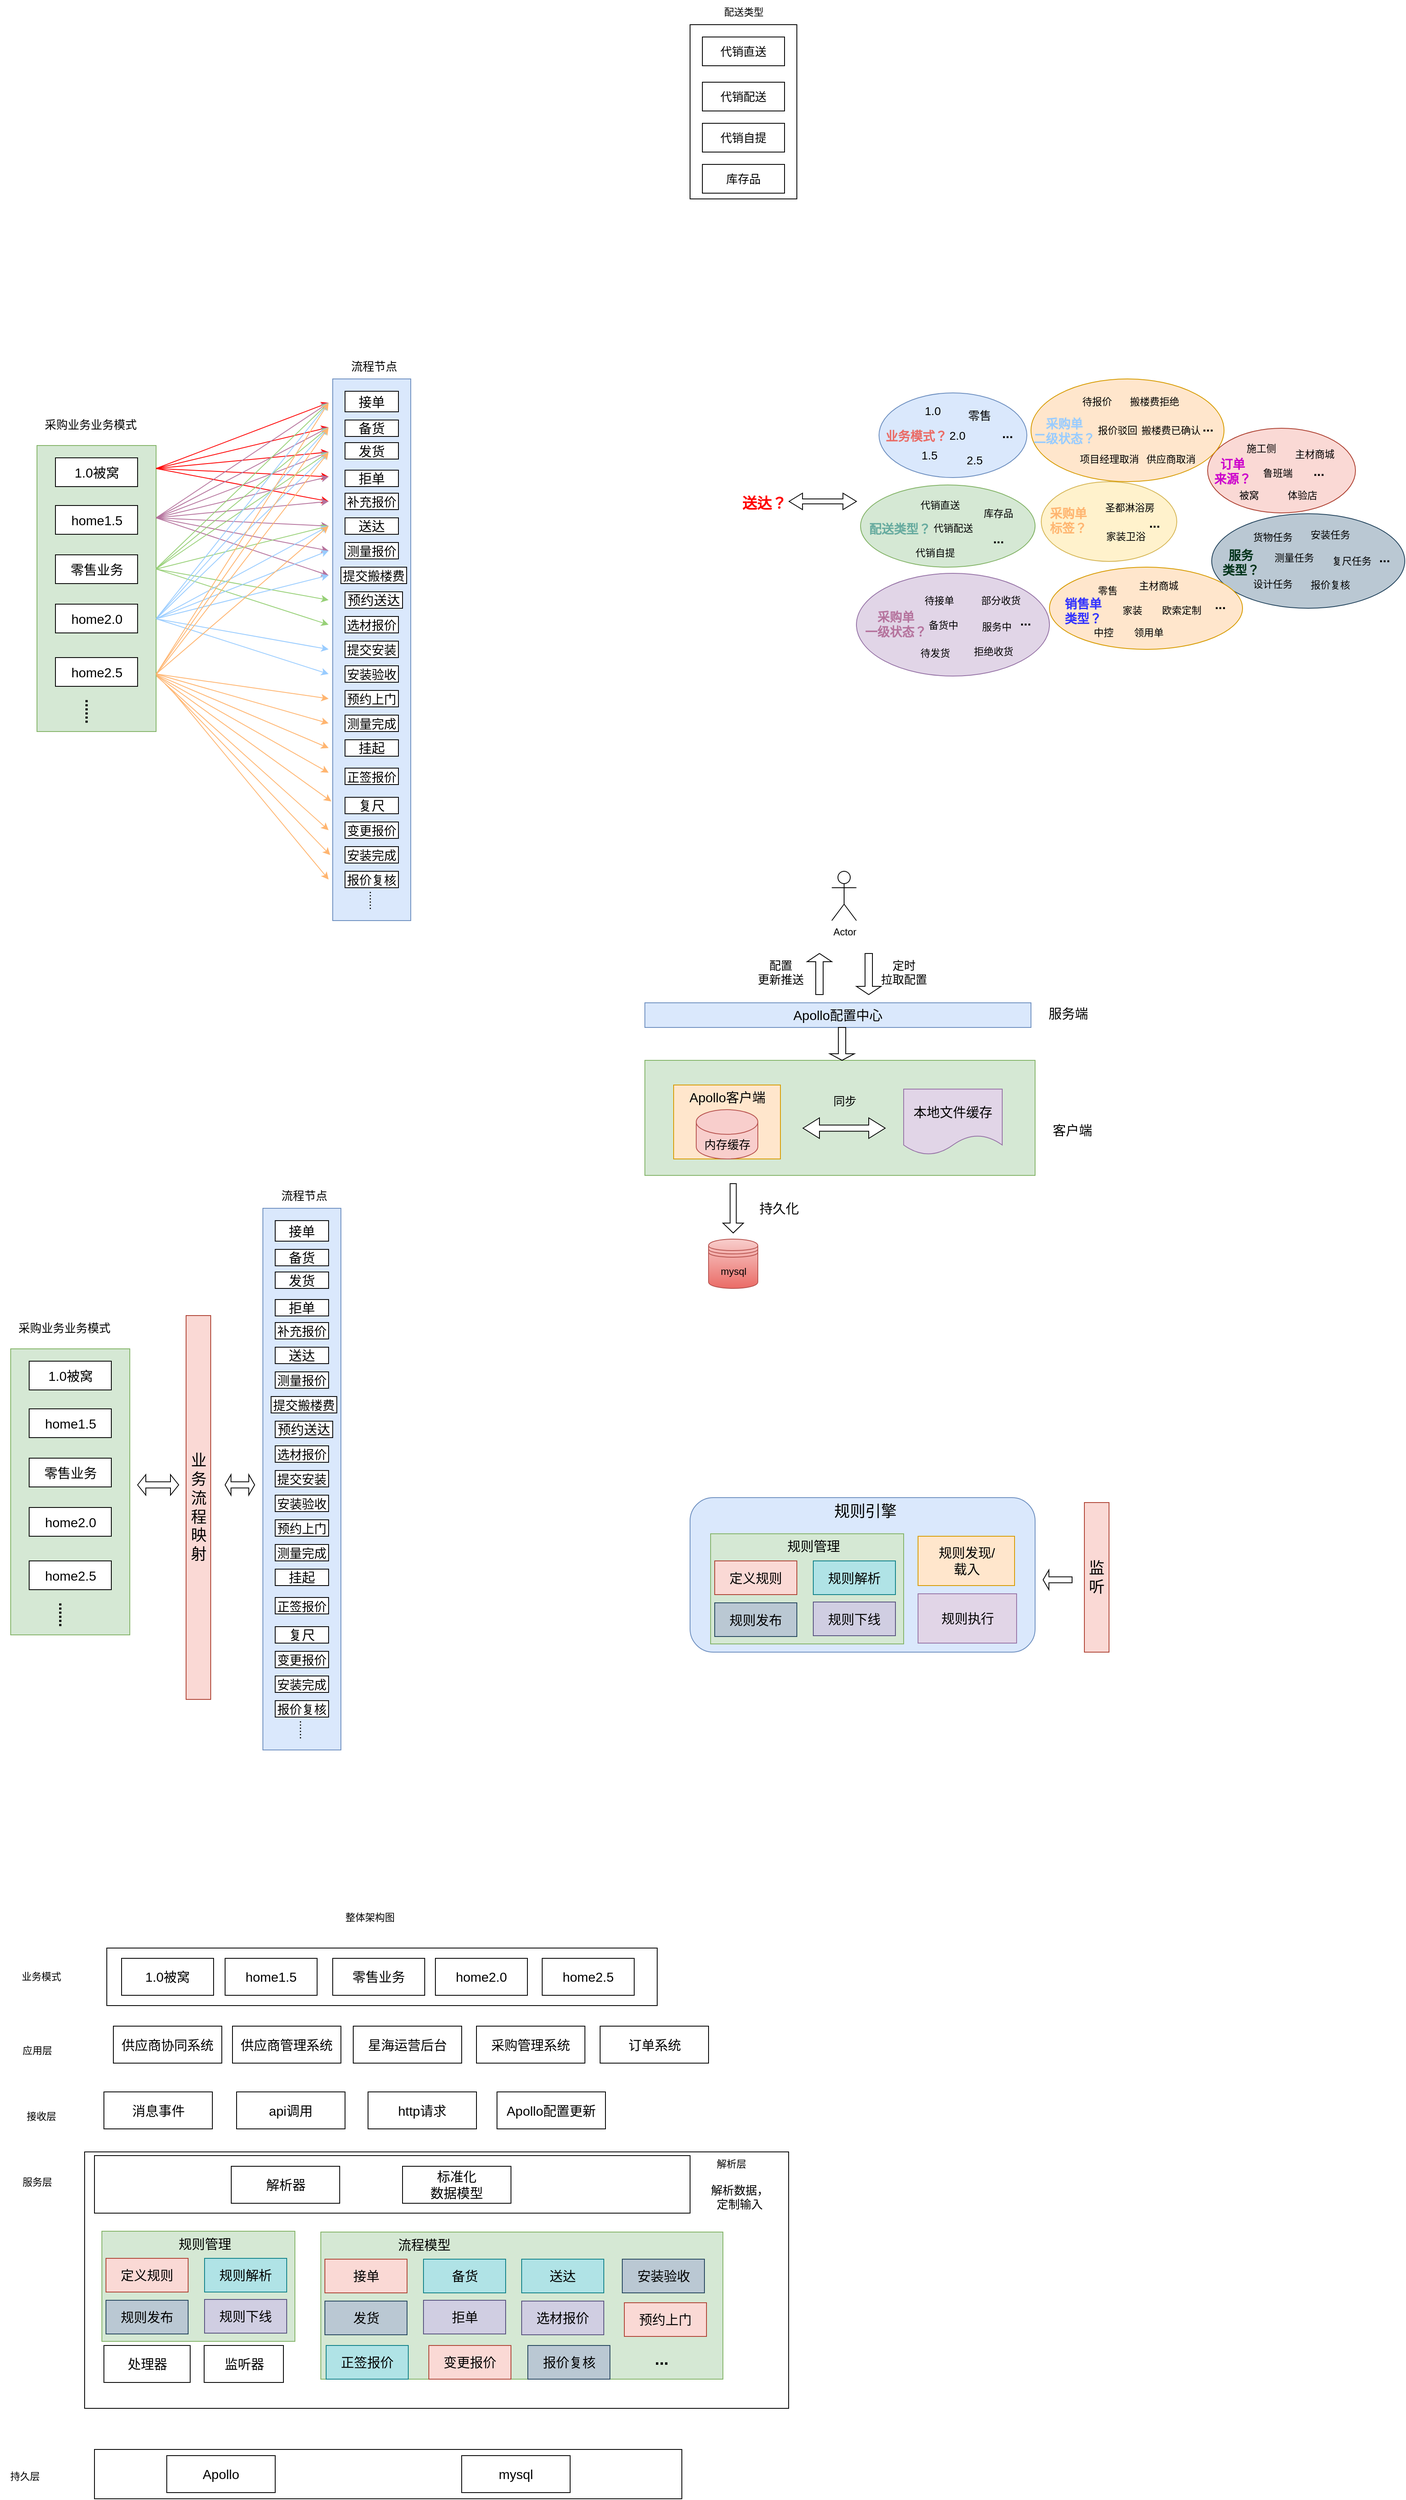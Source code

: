 <mxfile version="22.0.4" type="github">
  <diagram name="第 1 页" id="cve5uZJEfYkbzgbfO7Ss">
    <mxGraphModel dx="1386" dy="1938" grid="1" gridSize="10" guides="1" tooltips="1" connect="1" arrows="1" fold="1" page="1" pageScale="1" pageWidth="827" pageHeight="1169" background="none" math="0" shadow="0">
      <root>
        <mxCell id="0" />
        <mxCell id="1" parent="0" />
        <mxCell id="GdjX90-NqB_0pApeqyx0-89" value="" style="rounded=0;whiteSpace=wrap;html=1;" vertex="1" parent="1">
          <mxGeometry x="193" y="2258" width="857" height="312" as="geometry" />
        </mxCell>
        <mxCell id="v3MDkl77wyI6t7VhT7dU-117" value="" style="ellipse;whiteSpace=wrap;html=1;fillColor=#fad9d5;strokeColor=#ae4132;" parent="1" vertex="1">
          <mxGeometry x="1560" y="161" width="180" height="103" as="geometry" />
        </mxCell>
        <mxCell id="v3MDkl77wyI6t7VhT7dU-106" value="" style="ellipse;whiteSpace=wrap;html=1;fillColor=#bac8d3;strokeColor=#23445d;" parent="1" vertex="1">
          <mxGeometry x="1565" y="265" width="235" height="115" as="geometry" />
        </mxCell>
        <mxCell id="v3MDkl77wyI6t7VhT7dU-97" value="" style="ellipse;whiteSpace=wrap;html=1;fillColor=#ffe6cc;strokeColor=#d79b00;" parent="1" vertex="1">
          <mxGeometry x="1367.5" y="330" width="235" height="100" as="geometry" />
        </mxCell>
        <mxCell id="v3MDkl77wyI6t7VhT7dU-89" value="" style="ellipse;whiteSpace=wrap;html=1;fillColor=#fff2cc;strokeColor=#d6b656;" parent="1" vertex="1">
          <mxGeometry x="1357.5" y="226" width="165" height="97" as="geometry" />
        </mxCell>
        <mxCell id="v3MDkl77wyI6t7VhT7dU-84" value="" style="ellipse;whiteSpace=wrap;html=1;fillColor=#ffe6cc;strokeColor=#d79b00;" parent="1" vertex="1">
          <mxGeometry x="1345" y="101" width="235" height="125" as="geometry" />
        </mxCell>
        <mxCell id="v3MDkl77wyI6t7VhT7dU-75" value="" style="ellipse;whiteSpace=wrap;html=1;fillColor=#e1d5e7;strokeColor=#9673a6;" parent="1" vertex="1">
          <mxGeometry x="1132.5" y="337.5" width="235" height="125" as="geometry" />
        </mxCell>
        <mxCell id="v3MDkl77wyI6t7VhT7dU-67" value="" style="ellipse;whiteSpace=wrap;html=1;fillColor=#d5e8d4;strokeColor=#82b366;" parent="1" vertex="1">
          <mxGeometry x="1137.5" y="230" width="212.5" height="100" as="geometry" />
        </mxCell>
        <mxCell id="v3MDkl77wyI6t7VhT7dU-60" value="" style="ellipse;whiteSpace=wrap;html=1;fillColor=#dae8fc;strokeColor=#6c8ebf;" parent="1" vertex="1">
          <mxGeometry x="1160" y="118" width="180" height="103" as="geometry" />
        </mxCell>
        <mxCell id="T1wn4TQBAIpZ5xIzAZ-9-1" value="" style="rounded=0;whiteSpace=wrap;html=1;fillColor=#d5e8d4;strokeColor=#82b366;" parent="1" vertex="1">
          <mxGeometry x="135" y="182" width="145" height="348" as="geometry" />
        </mxCell>
        <mxCell id="T1wn4TQBAIpZ5xIzAZ-9-2" value="&lt;font style=&quot;font-size: 16px;&quot;&gt;1.0被窝&lt;/font&gt;" style="rounded=0;whiteSpace=wrap;html=1;" parent="1" vertex="1">
          <mxGeometry x="157.5" y="197" width="100" height="35" as="geometry" />
        </mxCell>
        <mxCell id="T1wn4TQBAIpZ5xIzAZ-9-3" value="&lt;font style=&quot;font-size: 16px;&quot;&gt;home1.5&lt;/font&gt;" style="rounded=0;whiteSpace=wrap;html=1;" parent="1" vertex="1">
          <mxGeometry x="157.5" y="255" width="100" height="35" as="geometry" />
        </mxCell>
        <mxCell id="T1wn4TQBAIpZ5xIzAZ-9-4" value="&lt;font style=&quot;font-size: 16px;&quot;&gt;home2.0&lt;/font&gt;" style="rounded=0;whiteSpace=wrap;html=1;" parent="1" vertex="1">
          <mxGeometry x="157.5" y="375" width="100" height="35" as="geometry" />
        </mxCell>
        <mxCell id="T1wn4TQBAIpZ5xIzAZ-9-5" value="&lt;font style=&quot;font-size: 16px;&quot;&gt;home2.5&lt;/font&gt;" style="rounded=0;whiteSpace=wrap;html=1;" parent="1" vertex="1">
          <mxGeometry x="157.5" y="440" width="100" height="35" as="geometry" />
        </mxCell>
        <mxCell id="T1wn4TQBAIpZ5xIzAZ-9-6" value="" style="rounded=0;whiteSpace=wrap;html=1;fillColor=#dae8fc;strokeColor=#6c8ebf;" parent="1" vertex="1">
          <mxGeometry x="495" y="101" width="95" height="659" as="geometry" />
        </mxCell>
        <mxCell id="T1wn4TQBAIpZ5xIzAZ-9-7" value="&lt;font style=&quot;font-size: 16px;&quot;&gt;接单&lt;/font&gt;" style="rounded=0;whiteSpace=wrap;html=1;" parent="1" vertex="1">
          <mxGeometry x="510" y="116" width="65" height="25" as="geometry" />
        </mxCell>
        <mxCell id="T1wn4TQBAIpZ5xIzAZ-9-8" value="&lt;font style=&quot;font-size: 16px;&quot;&gt;备货&lt;/font&gt;" style="rounded=0;whiteSpace=wrap;html=1;" parent="1" vertex="1">
          <mxGeometry x="510" y="151" width="65" height="20" as="geometry" />
        </mxCell>
        <mxCell id="T1wn4TQBAIpZ5xIzAZ-9-9" value="&lt;font style=&quot;font-size: 16px;&quot;&gt;发货&lt;/font&gt;" style="rounded=0;whiteSpace=wrap;html=1;" parent="1" vertex="1">
          <mxGeometry x="510" y="178.5" width="65" height="20" as="geometry" />
        </mxCell>
        <mxCell id="T1wn4TQBAIpZ5xIzAZ-9-10" value="&lt;font style=&quot;font-size: 16px;&quot;&gt;拒单&lt;/font&gt;" style="rounded=0;whiteSpace=wrap;html=1;" parent="1" vertex="1">
          <mxGeometry x="510" y="212" width="65" height="20" as="geometry" />
        </mxCell>
        <mxCell id="T1wn4TQBAIpZ5xIzAZ-9-11" value="&lt;font style=&quot;font-size: 14px;&quot;&gt;采购业务业务模式&lt;/font&gt;" style="text;html=1;align=center;verticalAlign=middle;resizable=0;points=[];autosize=1;strokeColor=none;fillColor=none;" parent="1" vertex="1">
          <mxGeometry x="130" y="142" width="140" height="30" as="geometry" />
        </mxCell>
        <mxCell id="T1wn4TQBAIpZ5xIzAZ-9-12" value="&lt;font style=&quot;font-size: 14px;&quot;&gt;流程节点&lt;/font&gt;" style="text;html=1;align=center;verticalAlign=middle;resizable=0;points=[];autosize=1;strokeColor=none;fillColor=none;" parent="1" vertex="1">
          <mxGeometry x="505" y="71" width="80" height="30" as="geometry" />
        </mxCell>
        <mxCell id="T1wn4TQBAIpZ5xIzAZ-9-14" value="&lt;font style=&quot;font-size: 15px;&quot;&gt;补充报价&lt;/font&gt;" style="rounded=0;whiteSpace=wrap;html=1;" parent="1" vertex="1">
          <mxGeometry x="510" y="240" width="65" height="20" as="geometry" />
        </mxCell>
        <mxCell id="T1wn4TQBAIpZ5xIzAZ-9-15" value="&lt;font style=&quot;font-size: 16px;&quot;&gt;送达&lt;/font&gt;" style="rounded=0;whiteSpace=wrap;html=1;" parent="1" vertex="1">
          <mxGeometry x="510" y="270" width="65" height="20" as="geometry" />
        </mxCell>
        <mxCell id="T1wn4TQBAIpZ5xIzAZ-9-16" value="&lt;font style=&quot;font-size: 15px;&quot;&gt;测量报价&lt;/font&gt;" style="rounded=0;whiteSpace=wrap;html=1;" parent="1" vertex="1">
          <mxGeometry x="510" y="300" width="65" height="20" as="geometry" />
        </mxCell>
        <mxCell id="T1wn4TQBAIpZ5xIzAZ-9-17" value="&lt;font style=&quot;font-size: 15px;&quot;&gt;提交搬楼费&lt;/font&gt;" style="rounded=0;whiteSpace=wrap;html=1;" parent="1" vertex="1">
          <mxGeometry x="505" y="330" width="80" height="20" as="geometry" />
        </mxCell>
        <mxCell id="T1wn4TQBAIpZ5xIzAZ-9-18" value="&lt;font style=&quot;font-size: 16px;&quot;&gt;预约送达&lt;/font&gt;" style="rounded=0;whiteSpace=wrap;html=1;" parent="1" vertex="1">
          <mxGeometry x="510" y="360" width="70" height="20" as="geometry" />
        </mxCell>
        <mxCell id="T1wn4TQBAIpZ5xIzAZ-9-19" value="&lt;font style=&quot;font-size: 15px;&quot;&gt;选材报价&lt;/font&gt;" style="rounded=0;whiteSpace=wrap;html=1;" parent="1" vertex="1">
          <mxGeometry x="510" y="390" width="65" height="20" as="geometry" />
        </mxCell>
        <mxCell id="T1wn4TQBAIpZ5xIzAZ-9-20" value="&lt;font style=&quot;font-size: 15px;&quot;&gt;提交安装&lt;/font&gt;" style="rounded=0;whiteSpace=wrap;html=1;" parent="1" vertex="1">
          <mxGeometry x="510" y="420" width="65" height="20" as="geometry" />
        </mxCell>
        <mxCell id="T1wn4TQBAIpZ5xIzAZ-9-21" value="&lt;font style=&quot;font-size: 15px;&quot;&gt;安装验收&lt;/font&gt;" style="rounded=0;whiteSpace=wrap;html=1;" parent="1" vertex="1">
          <mxGeometry x="510" y="450" width="65" height="20" as="geometry" />
        </mxCell>
        <mxCell id="T1wn4TQBAIpZ5xIzAZ-9-23" value="" style="endArrow=classic;html=1;rounded=0;strokeColor=#FF0000;" parent="1" edge="1">
          <mxGeometry width="50" height="50" relative="1" as="geometry">
            <mxPoint x="280" y="210" as="sourcePoint" />
            <mxPoint x="490" y="130" as="targetPoint" />
          </mxGeometry>
        </mxCell>
        <mxCell id="T1wn4TQBAIpZ5xIzAZ-9-24" value="" style="endArrow=classic;html=1;rounded=0;strokeColor=#FF0000;" parent="1" edge="1">
          <mxGeometry width="50" height="50" relative="1" as="geometry">
            <mxPoint x="280" y="210" as="sourcePoint" />
            <mxPoint x="490" y="160" as="targetPoint" />
          </mxGeometry>
        </mxCell>
        <mxCell id="T1wn4TQBAIpZ5xIzAZ-9-26" value="配送类型" style="text;html=1;align=center;verticalAlign=middle;resizable=0;points=[];autosize=1;strokeColor=none;fillColor=none;" parent="1" vertex="1">
          <mxGeometry x="960" y="-360" width="70" height="30" as="geometry" />
        </mxCell>
        <mxCell id="T1wn4TQBAIpZ5xIzAZ-9-27" value="" style="rounded=0;whiteSpace=wrap;html=1;" parent="1" vertex="1">
          <mxGeometry x="930" y="-330" width="130" height="212" as="geometry" />
        </mxCell>
        <mxCell id="T1wn4TQBAIpZ5xIzAZ-9-28" value="&lt;font style=&quot;font-size: 14px;&quot;&gt;代销直送&lt;/font&gt;" style="rounded=0;whiteSpace=wrap;html=1;" parent="1" vertex="1">
          <mxGeometry x="945" y="-315" width="100" height="35" as="geometry" />
        </mxCell>
        <mxCell id="T1wn4TQBAIpZ5xIzAZ-9-29" value="&lt;font style=&quot;font-size: 14px;&quot;&gt;代销配送&lt;/font&gt;" style="rounded=0;whiteSpace=wrap;html=1;" parent="1" vertex="1">
          <mxGeometry x="945" y="-260" width="100" height="35" as="geometry" />
        </mxCell>
        <mxCell id="T1wn4TQBAIpZ5xIzAZ-9-30" value="&lt;font style=&quot;font-size: 14px;&quot;&gt;代销自提&lt;/font&gt;" style="rounded=0;whiteSpace=wrap;html=1;" parent="1" vertex="1">
          <mxGeometry x="945" y="-210" width="100" height="35" as="geometry" />
        </mxCell>
        <mxCell id="T1wn4TQBAIpZ5xIzAZ-9-31" value="&lt;font style=&quot;font-size: 14px;&quot;&gt;库存品&lt;/font&gt;" style="rounded=0;whiteSpace=wrap;html=1;" parent="1" vertex="1">
          <mxGeometry x="945" y="-160" width="100" height="35" as="geometry" />
        </mxCell>
        <mxCell id="T1wn4TQBAIpZ5xIzAZ-9-33" value="&lt;font style=&quot;font-size: 16px;&quot;&gt;零售业务&lt;/font&gt;" style="rounded=0;whiteSpace=wrap;html=1;" parent="1" vertex="1">
          <mxGeometry x="157.5" y="315" width="100" height="35" as="geometry" />
        </mxCell>
        <mxCell id="v3MDkl77wyI6t7VhT7dU-2" value="" style="endArrow=classic;html=1;rounded=0;strokeColor=#FF0000;" parent="1" edge="1">
          <mxGeometry width="50" height="50" relative="1" as="geometry">
            <mxPoint x="280" y="210" as="sourcePoint" />
            <mxPoint x="490" y="190" as="targetPoint" />
          </mxGeometry>
        </mxCell>
        <mxCell id="v3MDkl77wyI6t7VhT7dU-3" value="" style="endArrow=classic;html=1;rounded=0;strokeColor=#FF0000;" parent="1" edge="1">
          <mxGeometry width="50" height="50" relative="1" as="geometry">
            <mxPoint x="280" y="210" as="sourcePoint" />
            <mxPoint x="490" y="250" as="targetPoint" />
          </mxGeometry>
        </mxCell>
        <mxCell id="v3MDkl77wyI6t7VhT7dU-4" value="" style="endArrow=classic;html=1;rounded=0;strokeColor=#FF0000;" parent="1" edge="1">
          <mxGeometry width="50" height="50" relative="1" as="geometry">
            <mxPoint x="280" y="210" as="sourcePoint" />
            <mxPoint x="490" y="220" as="targetPoint" />
          </mxGeometry>
        </mxCell>
        <mxCell id="v3MDkl77wyI6t7VhT7dU-5" value="" style="endArrow=classic;html=1;rounded=0;strokeColor=#B5739D;" parent="1" edge="1">
          <mxGeometry width="50" height="50" relative="1" as="geometry">
            <mxPoint x="280" y="270" as="sourcePoint" />
            <mxPoint x="490" y="130" as="targetPoint" />
          </mxGeometry>
        </mxCell>
        <mxCell id="v3MDkl77wyI6t7VhT7dU-6" value="" style="endArrow=classic;html=1;rounded=0;strokeColor=#B5739D;" parent="1" edge="1">
          <mxGeometry width="50" height="50" relative="1" as="geometry">
            <mxPoint x="280" y="270" as="sourcePoint" />
            <mxPoint x="490" y="160" as="targetPoint" />
          </mxGeometry>
        </mxCell>
        <mxCell id="v3MDkl77wyI6t7VhT7dU-7" value="" style="endArrow=classic;html=1;rounded=0;strokeColor=#B5739D;" parent="1" edge="1">
          <mxGeometry width="50" height="50" relative="1" as="geometry">
            <mxPoint x="280" y="270" as="sourcePoint" />
            <mxPoint x="490" y="190" as="targetPoint" />
          </mxGeometry>
        </mxCell>
        <mxCell id="v3MDkl77wyI6t7VhT7dU-8" value="" style="endArrow=classic;html=1;rounded=0;strokeColor=#B5739D;" parent="1" edge="1">
          <mxGeometry width="50" height="50" relative="1" as="geometry">
            <mxPoint x="280" y="270" as="sourcePoint" />
            <mxPoint x="490" y="220" as="targetPoint" />
          </mxGeometry>
        </mxCell>
        <mxCell id="v3MDkl77wyI6t7VhT7dU-9" value="" style="endArrow=classic;html=1;rounded=0;strokeColor=#B5739D;" parent="1" edge="1">
          <mxGeometry width="50" height="50" relative="1" as="geometry">
            <mxPoint x="280" y="270" as="sourcePoint" />
            <mxPoint x="490" y="250" as="targetPoint" />
          </mxGeometry>
        </mxCell>
        <mxCell id="v3MDkl77wyI6t7VhT7dU-10" value="" style="endArrow=classic;html=1;rounded=0;strokeColor=#B5739D;" parent="1" edge="1">
          <mxGeometry width="50" height="50" relative="1" as="geometry">
            <mxPoint x="280" y="270" as="sourcePoint" />
            <mxPoint x="490" y="280" as="targetPoint" />
          </mxGeometry>
        </mxCell>
        <mxCell id="v3MDkl77wyI6t7VhT7dU-11" value="" style="endArrow=classic;html=1;rounded=0;strokeColor=#B5739D;" parent="1" edge="1">
          <mxGeometry width="50" height="50" relative="1" as="geometry">
            <mxPoint x="280" y="270" as="sourcePoint" />
            <mxPoint x="490" y="310" as="targetPoint" />
          </mxGeometry>
        </mxCell>
        <mxCell id="v3MDkl77wyI6t7VhT7dU-12" value="" style="endArrow=classic;html=1;rounded=0;strokeColor=#B5739D;" parent="1" edge="1">
          <mxGeometry width="50" height="50" relative="1" as="geometry">
            <mxPoint x="280" y="270" as="sourcePoint" />
            <mxPoint x="490" y="340" as="targetPoint" />
          </mxGeometry>
        </mxCell>
        <mxCell id="v3MDkl77wyI6t7VhT7dU-13" value="&lt;font style=&quot;font-size: 14px;&quot;&gt;......&lt;/font&gt;" style="text;html=1;align=center;verticalAlign=middle;resizable=0;points=[];autosize=1;strokeColor=none;fillColor=none;rotation=90;" parent="1" vertex="1">
          <mxGeometry x="520" y="720" width="50" height="30" as="geometry" />
        </mxCell>
        <mxCell id="v3MDkl77wyI6t7VhT7dU-14" value="&lt;font style=&quot;font-size: 18px;&quot;&gt;&lt;b style=&quot;&quot;&gt;......&lt;/b&gt;&lt;/font&gt;" style="text;html=1;align=center;verticalAlign=middle;resizable=0;points=[];autosize=1;strokeColor=none;fillColor=none;rotation=90;" parent="1" vertex="1">
          <mxGeometry x="175" y="485" width="50" height="40" as="geometry" />
        </mxCell>
        <mxCell id="v3MDkl77wyI6t7VhT7dU-15" value="" style="endArrow=classic;html=1;rounded=0;exitX=0.998;exitY=0.431;exitDx=0;exitDy=0;exitPerimeter=0;strokeColor=#97D077;" parent="1" source="T1wn4TQBAIpZ5xIzAZ-9-1" edge="1">
          <mxGeometry width="50" height="50" relative="1" as="geometry">
            <mxPoint x="280" y="320" as="sourcePoint" />
            <mxPoint x="490" y="130" as="targetPoint" />
          </mxGeometry>
        </mxCell>
        <mxCell id="v3MDkl77wyI6t7VhT7dU-16" value="" style="endArrow=classic;html=1;rounded=0;exitX=0.999;exitY=0.432;exitDx=0;exitDy=0;exitPerimeter=0;strokeColor=#97D077;" parent="1" source="T1wn4TQBAIpZ5xIzAZ-9-1" edge="1">
          <mxGeometry width="50" height="50" relative="1" as="geometry">
            <mxPoint x="280" y="320" as="sourcePoint" />
            <mxPoint x="490" y="160" as="targetPoint" />
          </mxGeometry>
        </mxCell>
        <mxCell id="v3MDkl77wyI6t7VhT7dU-17" value="" style="endArrow=classic;html=1;rounded=0;exitX=1.002;exitY=0.431;exitDx=0;exitDy=0;exitPerimeter=0;strokeColor=#97D077;" parent="1" source="T1wn4TQBAIpZ5xIzAZ-9-1" edge="1">
          <mxGeometry width="50" height="50" relative="1" as="geometry">
            <mxPoint x="280" y="320" as="sourcePoint" />
            <mxPoint x="490" y="190" as="targetPoint" />
          </mxGeometry>
        </mxCell>
        <mxCell id="v3MDkl77wyI6t7VhT7dU-18" value="" style="endArrow=classic;html=1;rounded=0;exitX=1;exitY=0.432;exitDx=0;exitDy=0;exitPerimeter=0;strokeColor=#97D077;" parent="1" source="T1wn4TQBAIpZ5xIzAZ-9-1" edge="1">
          <mxGeometry width="50" height="50" relative="1" as="geometry">
            <mxPoint x="280" y="320" as="sourcePoint" />
            <mxPoint x="490" y="280" as="targetPoint" />
          </mxGeometry>
        </mxCell>
        <mxCell id="v3MDkl77wyI6t7VhT7dU-19" value="" style="endArrow=classic;html=1;rounded=0;exitX=1.002;exitY=0.432;exitDx=0;exitDy=0;exitPerimeter=0;strokeColor=#97D077;" parent="1" source="T1wn4TQBAIpZ5xIzAZ-9-1" edge="1">
          <mxGeometry width="50" height="50" relative="1" as="geometry">
            <mxPoint x="280" y="320" as="sourcePoint" />
            <mxPoint x="490" y="400" as="targetPoint" />
          </mxGeometry>
        </mxCell>
        <mxCell id="v3MDkl77wyI6t7VhT7dU-20" value="" style="endArrow=classic;html=1;rounded=0;exitX=1;exitY=0.432;exitDx=0;exitDy=0;exitPerimeter=0;strokeColor=#97D077;" parent="1" source="T1wn4TQBAIpZ5xIzAZ-9-1" edge="1">
          <mxGeometry width="50" height="50" relative="1" as="geometry">
            <mxPoint x="280" y="320" as="sourcePoint" />
            <mxPoint x="490" y="370" as="targetPoint" />
          </mxGeometry>
        </mxCell>
        <mxCell id="v3MDkl77wyI6t7VhT7dU-21" value="" style="endArrow=classic;html=1;rounded=0;exitX=1.001;exitY=0.605;exitDx=0;exitDy=0;exitPerimeter=0;strokeColor=#99CCFF;" parent="1" source="T1wn4TQBAIpZ5xIzAZ-9-1" edge="1">
          <mxGeometry width="50" height="50" relative="1" as="geometry">
            <mxPoint x="280" y="370" as="sourcePoint" />
            <mxPoint x="490" y="130" as="targetPoint" />
          </mxGeometry>
        </mxCell>
        <mxCell id="v3MDkl77wyI6t7VhT7dU-22" value="" style="endArrow=classic;html=1;rounded=0;exitX=1;exitY=0.605;exitDx=0;exitDy=0;exitPerimeter=0;strokeColor=#99CCFF;" parent="1" source="T1wn4TQBAIpZ5xIzAZ-9-1" edge="1">
          <mxGeometry width="50" height="50" relative="1" as="geometry">
            <mxPoint x="280" y="370" as="sourcePoint" />
            <mxPoint x="490" y="160" as="targetPoint" />
          </mxGeometry>
        </mxCell>
        <mxCell id="v3MDkl77wyI6t7VhT7dU-23" value="" style="endArrow=classic;html=1;rounded=0;exitX=1.001;exitY=0.606;exitDx=0;exitDy=0;exitPerimeter=0;strokeColor=#99CCFF;" parent="1" source="T1wn4TQBAIpZ5xIzAZ-9-1" edge="1">
          <mxGeometry width="50" height="50" relative="1" as="geometry">
            <mxPoint x="280" y="370" as="sourcePoint" />
            <mxPoint x="490" y="190" as="targetPoint" />
          </mxGeometry>
        </mxCell>
        <mxCell id="v3MDkl77wyI6t7VhT7dU-24" value="" style="endArrow=classic;html=1;rounded=0;exitX=1.001;exitY=0.605;exitDx=0;exitDy=0;exitPerimeter=0;strokeColor=#99CCFF;" parent="1" source="T1wn4TQBAIpZ5xIzAZ-9-1" edge="1">
          <mxGeometry width="50" height="50" relative="1" as="geometry">
            <mxPoint x="280" y="370" as="sourcePoint" />
            <mxPoint x="490" y="310" as="targetPoint" />
          </mxGeometry>
        </mxCell>
        <mxCell id="v3MDkl77wyI6t7VhT7dU-25" value="" style="endArrow=classic;html=1;rounded=0;exitX=1.002;exitY=0.606;exitDx=0;exitDy=0;exitPerimeter=0;strokeColor=#99CCFF;" parent="1" source="T1wn4TQBAIpZ5xIzAZ-9-1" edge="1">
          <mxGeometry width="50" height="50" relative="1" as="geometry">
            <mxPoint x="280" y="370" as="sourcePoint" />
            <mxPoint x="490" y="280" as="targetPoint" />
          </mxGeometry>
        </mxCell>
        <mxCell id="v3MDkl77wyI6t7VhT7dU-26" value="" style="endArrow=classic;html=1;rounded=0;exitX=1.006;exitY=0.605;exitDx=0;exitDy=0;exitPerimeter=0;strokeColor=#99CCFF;" parent="1" source="T1wn4TQBAIpZ5xIzAZ-9-1" edge="1">
          <mxGeometry width="50" height="50" relative="1" as="geometry">
            <mxPoint x="280" y="370" as="sourcePoint" />
            <mxPoint x="490" y="340" as="targetPoint" />
          </mxGeometry>
        </mxCell>
        <mxCell id="v3MDkl77wyI6t7VhT7dU-27" value="" style="endArrow=classic;html=1;rounded=0;exitX=1.015;exitY=0.607;exitDx=0;exitDy=0;exitPerimeter=0;strokeColor=#99CCFF;" parent="1" source="T1wn4TQBAIpZ5xIzAZ-9-1" edge="1">
          <mxGeometry width="50" height="50" relative="1" as="geometry">
            <mxPoint x="280" y="370" as="sourcePoint" />
            <mxPoint x="490" y="430" as="targetPoint" />
          </mxGeometry>
        </mxCell>
        <mxCell id="v3MDkl77wyI6t7VhT7dU-28" value="" style="endArrow=classic;html=1;rounded=0;exitX=1.003;exitY=0.606;exitDx=0;exitDy=0;exitPerimeter=0;strokeColor=#99CCFF;" parent="1" source="T1wn4TQBAIpZ5xIzAZ-9-1" edge="1">
          <mxGeometry width="50" height="50" relative="1" as="geometry">
            <mxPoint x="280" y="370" as="sourcePoint" />
            <mxPoint x="490" y="460" as="targetPoint" />
          </mxGeometry>
        </mxCell>
        <mxCell id="v3MDkl77wyI6t7VhT7dU-30" value="&lt;font style=&quot;font-size: 15px;&quot;&gt;预约上门&lt;/font&gt;" style="rounded=0;whiteSpace=wrap;html=1;" parent="1" vertex="1">
          <mxGeometry x="510" y="480" width="65" height="20" as="geometry" />
        </mxCell>
        <mxCell id="v3MDkl77wyI6t7VhT7dU-31" value="&lt;font style=&quot;font-size: 15px;&quot;&gt;测量完成&lt;/font&gt;" style="rounded=0;whiteSpace=wrap;html=1;" parent="1" vertex="1">
          <mxGeometry x="510" y="510" width="65" height="20" as="geometry" />
        </mxCell>
        <mxCell id="v3MDkl77wyI6t7VhT7dU-32" value="&lt;font style=&quot;font-size: 16px;&quot;&gt;挂起&lt;/font&gt;" style="rounded=0;whiteSpace=wrap;html=1;" parent="1" vertex="1">
          <mxGeometry x="510" y="540" width="65" height="20" as="geometry" />
        </mxCell>
        <mxCell id="v3MDkl77wyI6t7VhT7dU-33" value="&lt;font style=&quot;font-size: 15px;&quot;&gt;正签报价&lt;/font&gt;" style="rounded=0;whiteSpace=wrap;html=1;" parent="1" vertex="1">
          <mxGeometry x="510" y="574.5" width="65" height="20" as="geometry" />
        </mxCell>
        <mxCell id="v3MDkl77wyI6t7VhT7dU-34" value="&lt;font style=&quot;font-size: 16px;&quot;&gt;复尺&lt;/font&gt;" style="rounded=0;whiteSpace=wrap;html=1;" parent="1" vertex="1">
          <mxGeometry x="510" y="610" width="65" height="20" as="geometry" />
        </mxCell>
        <mxCell id="v3MDkl77wyI6t7VhT7dU-35" value="&lt;font style=&quot;font-size: 15px;&quot;&gt;变更报价&lt;/font&gt;" style="rounded=0;whiteSpace=wrap;html=1;" parent="1" vertex="1">
          <mxGeometry x="510" y="640" width="65" height="20" as="geometry" />
        </mxCell>
        <mxCell id="v3MDkl77wyI6t7VhT7dU-36" value="&lt;font style=&quot;font-size: 15px;&quot;&gt;安装完成&lt;/font&gt;" style="rounded=0;whiteSpace=wrap;html=1;" parent="1" vertex="1">
          <mxGeometry x="510" y="670" width="65" height="20" as="geometry" />
        </mxCell>
        <mxCell id="v3MDkl77wyI6t7VhT7dU-37" value="&lt;font style=&quot;font-size: 15px;&quot;&gt;报价复核&lt;/font&gt;" style="rounded=0;whiteSpace=wrap;html=1;" parent="1" vertex="1">
          <mxGeometry x="510" y="700" width="65" height="20" as="geometry" />
        </mxCell>
        <mxCell id="v3MDkl77wyI6t7VhT7dU-38" value="" style="endArrow=classic;html=1;rounded=0;exitX=1.004;exitY=0.797;exitDx=0;exitDy=0;exitPerimeter=0;strokeColor=#FFB570;" parent="1" source="T1wn4TQBAIpZ5xIzAZ-9-1" edge="1">
          <mxGeometry width="50" height="50" relative="1" as="geometry">
            <mxPoint x="290" y="403" as="sourcePoint" />
            <mxPoint x="490" y="130" as="targetPoint" />
          </mxGeometry>
        </mxCell>
        <mxCell id="v3MDkl77wyI6t7VhT7dU-39" value="" style="endArrow=classic;html=1;rounded=0;strokeColor=#FFB570;" parent="1" edge="1">
          <mxGeometry width="50" height="50" relative="1" as="geometry">
            <mxPoint x="280" y="460" as="sourcePoint" />
            <mxPoint x="490" y="160" as="targetPoint" />
          </mxGeometry>
        </mxCell>
        <mxCell id="v3MDkl77wyI6t7VhT7dU-40" value="" style="endArrow=classic;html=1;rounded=0;exitX=1.001;exitY=0.801;exitDx=0;exitDy=0;exitPerimeter=0;strokeColor=#FFB570;" parent="1" source="T1wn4TQBAIpZ5xIzAZ-9-1" edge="1">
          <mxGeometry width="50" height="50" relative="1" as="geometry">
            <mxPoint x="290" y="470" as="sourcePoint" />
            <mxPoint x="490" y="190" as="targetPoint" />
          </mxGeometry>
        </mxCell>
        <mxCell id="v3MDkl77wyI6t7VhT7dU-41" value="" style="endArrow=classic;html=1;rounded=0;strokeColor=#FFB570;" parent="1" edge="1">
          <mxGeometry width="50" height="50" relative="1" as="geometry">
            <mxPoint x="280" y="460" as="sourcePoint" />
            <mxPoint x="490" y="280" as="targetPoint" />
          </mxGeometry>
        </mxCell>
        <mxCell id="v3MDkl77wyI6t7VhT7dU-42" value="" style="endArrow=classic;html=1;rounded=0;exitX=1;exitY=0.799;exitDx=0;exitDy=0;exitPerimeter=0;strokeColor=#FFB570;" parent="1" source="T1wn4TQBAIpZ5xIzAZ-9-1" edge="1">
          <mxGeometry width="50" height="50" relative="1" as="geometry">
            <mxPoint x="290" y="403" as="sourcePoint" />
            <mxPoint x="490" y="490" as="targetPoint" />
          </mxGeometry>
        </mxCell>
        <mxCell id="v3MDkl77wyI6t7VhT7dU-43" value="" style="endArrow=classic;html=1;rounded=0;strokeColor=#FFB570;" parent="1" edge="1">
          <mxGeometry width="50" height="50" relative="1" as="geometry">
            <mxPoint x="280" y="460" as="sourcePoint" />
            <mxPoint x="490" y="520" as="targetPoint" />
          </mxGeometry>
        </mxCell>
        <mxCell id="v3MDkl77wyI6t7VhT7dU-44" value="" style="endArrow=classic;html=1;rounded=0;exitX=1.005;exitY=0.802;exitDx=0;exitDy=0;exitPerimeter=0;strokeColor=#FFB570;" parent="1" source="T1wn4TQBAIpZ5xIzAZ-9-1" edge="1">
          <mxGeometry width="50" height="50" relative="1" as="geometry">
            <mxPoint x="290" y="470" as="sourcePoint" />
            <mxPoint x="490" y="550" as="targetPoint" />
          </mxGeometry>
        </mxCell>
        <mxCell id="v3MDkl77wyI6t7VhT7dU-45" value="" style="endArrow=classic;html=1;rounded=0;exitX=1.001;exitY=0.803;exitDx=0;exitDy=0;exitPerimeter=0;strokeColor=#FFB570;" parent="1" source="T1wn4TQBAIpZ5xIzAZ-9-1" edge="1">
          <mxGeometry width="50" height="50" relative="1" as="geometry">
            <mxPoint x="291" y="471" as="sourcePoint" />
            <mxPoint x="490" y="580" as="targetPoint" />
          </mxGeometry>
        </mxCell>
        <mxCell id="v3MDkl77wyI6t7VhT7dU-46" value="" style="endArrow=classic;html=1;rounded=0;exitX=1.006;exitY=0.805;exitDx=0;exitDy=0;exitPerimeter=0;entryX=-0.018;entryY=0.78;entryDx=0;entryDy=0;entryPerimeter=0;strokeColor=#FFB570;" parent="1" source="T1wn4TQBAIpZ5xIzAZ-9-1" target="T1wn4TQBAIpZ5xIzAZ-9-6" edge="1">
          <mxGeometry width="50" height="50" relative="1" as="geometry">
            <mxPoint x="290" y="471" as="sourcePoint" />
            <mxPoint x="500" y="590" as="targetPoint" />
          </mxGeometry>
        </mxCell>
        <mxCell id="v3MDkl77wyI6t7VhT7dU-47" value="" style="endArrow=classic;html=1;rounded=0;exitX=1.004;exitY=0.806;exitDx=0;exitDy=0;exitPerimeter=0;strokeColor=#FFB570;" parent="1" source="T1wn4TQBAIpZ5xIzAZ-9-1" edge="1">
          <mxGeometry width="50" height="50" relative="1" as="geometry">
            <mxPoint x="291" y="472" as="sourcePoint" />
            <mxPoint x="490" y="650" as="targetPoint" />
          </mxGeometry>
        </mxCell>
        <mxCell id="v3MDkl77wyI6t7VhT7dU-48" value="" style="endArrow=classic;html=1;rounded=0;exitX=1.004;exitY=0.806;exitDx=0;exitDy=0;exitPerimeter=0;entryX=-0.032;entryY=0.879;entryDx=0;entryDy=0;entryPerimeter=0;strokeColor=#FFB570;" parent="1" target="T1wn4TQBAIpZ5xIzAZ-9-6" edge="1">
          <mxGeometry width="50" height="50" relative="1" as="geometry">
            <mxPoint x="291" y="472" as="sourcePoint" />
            <mxPoint x="500" y="660" as="targetPoint" />
          </mxGeometry>
        </mxCell>
        <mxCell id="v3MDkl77wyI6t7VhT7dU-49" value="" style="endArrow=classic;html=1;rounded=0;exitX=1.004;exitY=0.806;exitDx=0;exitDy=0;exitPerimeter=0;strokeColor=#FFB570;" parent="1" edge="1">
          <mxGeometry width="50" height="50" relative="1" as="geometry">
            <mxPoint x="301" y="482" as="sourcePoint" />
            <mxPoint x="490" y="710" as="targetPoint" />
          </mxGeometry>
        </mxCell>
        <mxCell id="v3MDkl77wyI6t7VhT7dU-50" value="&lt;font color=&quot;#ff0000&quot; style=&quot;font-size: 18px;&quot;&gt;&lt;b style=&quot;&quot;&gt;送达？&lt;/b&gt;&lt;/font&gt;" style="text;html=1;align=center;verticalAlign=middle;resizable=0;points=[];autosize=1;strokeColor=none;fillColor=none;" parent="1" vertex="1">
          <mxGeometry x="980" y="233" width="80" height="40" as="geometry" />
        </mxCell>
        <mxCell id="v3MDkl77wyI6t7VhT7dU-51" value="&lt;font color=&quot;#ea6b66&quot; style=&quot;font-size: 15px;&quot;&gt;&lt;b&gt;业务模式？&lt;/b&gt;&lt;/font&gt;" style="text;html=1;align=center;verticalAlign=middle;resizable=0;points=[];autosize=1;strokeColor=none;fillColor=none;" parent="1" vertex="1">
          <mxGeometry x="1155" y="154.5" width="100" height="30" as="geometry" />
        </mxCell>
        <mxCell id="v3MDkl77wyI6t7VhT7dU-52" value="1.0" style="text;html=1;align=center;verticalAlign=middle;resizable=0;points=[];autosize=1;strokeColor=none;fillColor=none;fontSize=14;" parent="1" vertex="1">
          <mxGeometry x="1205" y="124.5" width="40" height="30" as="geometry" />
        </mxCell>
        <mxCell id="v3MDkl77wyI6t7VhT7dU-53" value="2.0" style="text;html=1;align=center;verticalAlign=middle;resizable=0;points=[];autosize=1;strokeColor=none;fillColor=none;fontSize=14;" parent="1" vertex="1">
          <mxGeometry x="1235" y="154.5" width="40" height="30" as="geometry" />
        </mxCell>
        <mxCell id="v3MDkl77wyI6t7VhT7dU-54" value="1.5" style="text;html=1;align=center;verticalAlign=middle;resizable=0;points=[];autosize=1;strokeColor=none;fillColor=none;fontSize=14;" parent="1" vertex="1">
          <mxGeometry x="1201.25" y="178.5" width="40" height="30" as="geometry" />
        </mxCell>
        <mxCell id="v3MDkl77wyI6t7VhT7dU-55" value="零售" style="text;html=1;align=center;verticalAlign=middle;resizable=0;points=[];autosize=1;strokeColor=none;fillColor=none;fontSize=14;" parent="1" vertex="1">
          <mxGeometry x="1257.25" y="131" width="50" height="30" as="geometry" />
        </mxCell>
        <mxCell id="v3MDkl77wyI6t7VhT7dU-56" value="2.5" style="text;html=1;align=center;verticalAlign=middle;resizable=0;points=[];autosize=1;strokeColor=none;fillColor=none;fontSize=14;" parent="1" vertex="1">
          <mxGeometry x="1256.25" y="184.5" width="40" height="30" as="geometry" />
        </mxCell>
        <mxCell id="v3MDkl77wyI6t7VhT7dU-62" value="&lt;font color=&quot;#67ab9f&quot; style=&quot;font-size: 15px;&quot;&gt;&lt;b&gt;配送类型？&lt;/b&gt;&lt;/font&gt;" style="text;html=1;align=center;verticalAlign=middle;resizable=0;points=[];autosize=1;strokeColor=none;fillColor=none;" parent="1" vertex="1">
          <mxGeometry x="1135" y="267.5" width="100" height="30" as="geometry" />
        </mxCell>
        <mxCell id="v3MDkl77wyI6t7VhT7dU-63" value="代销直送" style="text;html=1;align=center;verticalAlign=middle;resizable=0;points=[];autosize=1;strokeColor=none;fillColor=none;" parent="1" vertex="1">
          <mxGeometry x="1198.75" y="240" width="70" height="30" as="geometry" />
        </mxCell>
        <mxCell id="v3MDkl77wyI6t7VhT7dU-64" value="代销配送" style="text;html=1;align=center;verticalAlign=middle;resizable=0;points=[];autosize=1;strokeColor=none;fillColor=none;" parent="1" vertex="1">
          <mxGeometry x="1215" y="267.5" width="70" height="30" as="geometry" />
        </mxCell>
        <mxCell id="v3MDkl77wyI6t7VhT7dU-65" value="代销自提" style="text;html=1;align=center;verticalAlign=middle;resizable=0;points=[];autosize=1;strokeColor=none;fillColor=none;" parent="1" vertex="1">
          <mxGeometry x="1192.5" y="297.5" width="70" height="30" as="geometry" />
        </mxCell>
        <mxCell id="v3MDkl77wyI6t7VhT7dU-66" value="库存品" style="text;html=1;align=center;verticalAlign=middle;resizable=0;points=[];autosize=1;strokeColor=none;fillColor=none;" parent="1" vertex="1">
          <mxGeometry x="1275" y="250" width="60" height="30" as="geometry" />
        </mxCell>
        <mxCell id="v3MDkl77wyI6t7VhT7dU-68" value="&lt;font color=&quot;#b5739d&quot; style=&quot;font-size: 15px;&quot;&gt;&lt;b&gt;采购单&lt;br&gt;一级状态？&lt;/b&gt;&lt;/font&gt;" style="text;html=1;align=center;verticalAlign=middle;resizable=0;points=[];autosize=1;strokeColor=none;fillColor=none;" parent="1" vertex="1">
          <mxGeometry x="1130" y="374" width="100" height="50" as="geometry" />
        </mxCell>
        <mxCell id="v3MDkl77wyI6t7VhT7dU-69" value="待接单" style="text;html=1;align=center;verticalAlign=middle;resizable=0;points=[];autosize=1;strokeColor=none;fillColor=none;" parent="1" vertex="1">
          <mxGeometry x="1202.5" y="355.5" width="60" height="30" as="geometry" />
        </mxCell>
        <mxCell id="v3MDkl77wyI6t7VhT7dU-70" value="备货中" style="text;html=1;align=center;verticalAlign=middle;resizable=0;points=[];autosize=1;strokeColor=none;fillColor=none;" parent="1" vertex="1">
          <mxGeometry x="1207.5" y="385.5" width="60" height="30" as="geometry" />
        </mxCell>
        <mxCell id="v3MDkl77wyI6t7VhT7dU-71" value="待发货" style="text;html=1;align=center;verticalAlign=middle;resizable=0;points=[];autosize=1;strokeColor=none;fillColor=none;" parent="1" vertex="1">
          <mxGeometry x="1197.5" y="420" width="60" height="30" as="geometry" />
        </mxCell>
        <mxCell id="v3MDkl77wyI6t7VhT7dU-72" value="部分收货" style="text;html=1;align=center;verticalAlign=middle;resizable=0;points=[];autosize=1;strokeColor=none;fillColor=none;" parent="1" vertex="1">
          <mxGeometry x="1272.5" y="355.5" width="70" height="30" as="geometry" />
        </mxCell>
        <mxCell id="v3MDkl77wyI6t7VhT7dU-73" value="服务中" style="text;html=1;align=center;verticalAlign=middle;resizable=0;points=[];autosize=1;strokeColor=none;fillColor=none;" parent="1" vertex="1">
          <mxGeometry x="1272.5" y="387.5" width="60" height="30" as="geometry" />
        </mxCell>
        <mxCell id="v3MDkl77wyI6t7VhT7dU-74" value="拒绝收货" style="text;html=1;align=center;verticalAlign=middle;resizable=0;points=[];autosize=1;strokeColor=none;fillColor=none;" parent="1" vertex="1">
          <mxGeometry x="1263.5" y="417.5" width="70" height="30" as="geometry" />
        </mxCell>
        <mxCell id="v3MDkl77wyI6t7VhT7dU-76" value="&lt;font style=&quot;font-size: 16px;&quot;&gt;&lt;b&gt;...&lt;/b&gt;&lt;/font&gt;" style="text;html=1;align=center;verticalAlign=middle;resizable=0;points=[];autosize=1;strokeColor=none;fillColor=none;" parent="1" vertex="1">
          <mxGeometry x="1317.5" y="380" width="40" height="30" as="geometry" />
        </mxCell>
        <mxCell id="v3MDkl77wyI6t7VhT7dU-77" value="&lt;font color=&quot;#99ccff&quot; style=&quot;font-size: 15px;&quot;&gt;&lt;b&gt;采购单&lt;br&gt;二级状态？&lt;/b&gt;&lt;/font&gt;" style="text;html=1;align=center;verticalAlign=middle;resizable=0;points=[];autosize=1;strokeColor=none;fillColor=none;" parent="1" vertex="1">
          <mxGeometry x="1335" y="138.5" width="100" height="50" as="geometry" />
        </mxCell>
        <mxCell id="v3MDkl77wyI6t7VhT7dU-78" value="待报价" style="text;html=1;align=center;verticalAlign=middle;resizable=0;points=[];autosize=1;strokeColor=none;fillColor=none;" parent="1" vertex="1">
          <mxGeometry x="1395" y="113.5" width="60" height="30" as="geometry" />
        </mxCell>
        <mxCell id="v3MDkl77wyI6t7VhT7dU-79" value="报价驳回" style="text;html=1;align=center;verticalAlign=middle;resizable=0;points=[];autosize=1;strokeColor=none;fillColor=none;" parent="1" vertex="1">
          <mxGeometry x="1415" y="148.5" width="70" height="30" as="geometry" />
        </mxCell>
        <mxCell id="v3MDkl77wyI6t7VhT7dU-80" value="项目经理取消" style="text;html=1;align=center;verticalAlign=middle;resizable=0;points=[];autosize=1;strokeColor=none;fillColor=none;" parent="1" vertex="1">
          <mxGeometry x="1390" y="183.5" width="100" height="30" as="geometry" />
        </mxCell>
        <mxCell id="v3MDkl77wyI6t7VhT7dU-81" value="搬楼费拒绝" style="text;html=1;align=center;verticalAlign=middle;resizable=0;points=[];autosize=1;strokeColor=none;fillColor=none;" parent="1" vertex="1">
          <mxGeometry x="1455" y="113.5" width="80" height="30" as="geometry" />
        </mxCell>
        <mxCell id="v3MDkl77wyI6t7VhT7dU-82" value="搬楼费已确认" style="text;html=1;align=center;verticalAlign=middle;resizable=0;points=[];autosize=1;strokeColor=none;fillColor=none;" parent="1" vertex="1">
          <mxGeometry x="1465" y="148.5" width="100" height="30" as="geometry" />
        </mxCell>
        <mxCell id="v3MDkl77wyI6t7VhT7dU-83" value="供应商取消" style="text;html=1;align=center;verticalAlign=middle;resizable=0;points=[];autosize=1;strokeColor=none;fillColor=none;" parent="1" vertex="1">
          <mxGeometry x="1475" y="183.5" width="80" height="30" as="geometry" />
        </mxCell>
        <mxCell id="v3MDkl77wyI6t7VhT7dU-85" value="&lt;font style=&quot;font-size: 16px;&quot;&gt;&lt;b&gt;...&lt;/b&gt;&lt;/font&gt;" style="text;html=1;align=center;verticalAlign=middle;resizable=0;points=[];autosize=1;strokeColor=none;fillColor=none;" parent="1" vertex="1">
          <mxGeometry x="1540" y="143.5" width="40" height="30" as="geometry" />
        </mxCell>
        <mxCell id="v3MDkl77wyI6t7VhT7dU-86" value="&lt;font color=&quot;#ffb570&quot; style=&quot;font-size: 15px;&quot;&gt;&lt;b&gt;采购单&lt;br&gt;标签？&lt;/b&gt;&lt;/font&gt;" style="text;html=1;align=center;verticalAlign=middle;resizable=0;points=[];autosize=1;strokeColor=none;fillColor=none;" parent="1" vertex="1">
          <mxGeometry x="1355" y="248" width="70" height="50" as="geometry" />
        </mxCell>
        <mxCell id="v3MDkl77wyI6t7VhT7dU-87" value="圣都淋浴房" style="text;html=1;align=center;verticalAlign=middle;resizable=0;points=[];autosize=1;strokeColor=none;fillColor=none;" parent="1" vertex="1">
          <mxGeometry x="1425" y="243" width="80" height="30" as="geometry" />
        </mxCell>
        <mxCell id="v3MDkl77wyI6t7VhT7dU-88" value="家装卫浴" style="text;html=1;align=center;verticalAlign=middle;resizable=0;points=[];autosize=1;strokeColor=none;fillColor=none;" parent="1" vertex="1">
          <mxGeometry x="1425" y="278" width="70" height="30" as="geometry" />
        </mxCell>
        <mxCell id="v3MDkl77wyI6t7VhT7dU-90" value="&lt;font color=&quot;#3333ff&quot; style=&quot;font-size: 15px;&quot;&gt;&lt;b style=&quot;&quot;&gt;销售单&lt;br&gt;类型？&lt;/b&gt;&lt;/font&gt;" style="text;html=1;align=center;verticalAlign=middle;resizable=0;points=[];autosize=1;strokeColor=none;fillColor=none;" parent="1" vertex="1">
          <mxGeometry x="1372.5" y="357.5" width="70" height="50" as="geometry" />
        </mxCell>
        <mxCell id="v3MDkl77wyI6t7VhT7dU-91" value="零售" style="text;html=1;align=center;verticalAlign=middle;resizable=0;points=[];autosize=1;strokeColor=none;fillColor=none;" parent="1" vertex="1">
          <mxGeometry x="1412.5" y="344" width="50" height="30" as="geometry" />
        </mxCell>
        <mxCell id="v3MDkl77wyI6t7VhT7dU-92" value="家装" style="text;html=1;align=center;verticalAlign=middle;resizable=0;points=[];autosize=1;strokeColor=none;fillColor=none;" parent="1" vertex="1">
          <mxGeometry x="1442.5" y="367.5" width="50" height="30" as="geometry" />
        </mxCell>
        <mxCell id="v3MDkl77wyI6t7VhT7dU-93" value="中控" style="text;html=1;align=center;verticalAlign=middle;resizable=0;points=[];autosize=1;strokeColor=none;fillColor=none;" parent="1" vertex="1">
          <mxGeometry x="1407.5" y="395" width="50" height="30" as="geometry" />
        </mxCell>
        <mxCell id="v3MDkl77wyI6t7VhT7dU-94" value="主材商城" style="text;html=1;align=center;verticalAlign=middle;resizable=0;points=[];autosize=1;strokeColor=none;fillColor=none;" parent="1" vertex="1">
          <mxGeometry x="1465" y="337.5" width="70" height="30" as="geometry" />
        </mxCell>
        <mxCell id="v3MDkl77wyI6t7VhT7dU-95" value="欧索定制" style="text;html=1;align=center;verticalAlign=middle;resizable=0;points=[];autosize=1;strokeColor=none;fillColor=none;" parent="1" vertex="1">
          <mxGeometry x="1492.5" y="368" width="70" height="30" as="geometry" />
        </mxCell>
        <mxCell id="v3MDkl77wyI6t7VhT7dU-96" value="领用单" style="text;html=1;align=center;verticalAlign=middle;resizable=0;points=[];autosize=1;strokeColor=none;fillColor=none;" parent="1" vertex="1">
          <mxGeometry x="1457.5" y="395" width="60" height="30" as="geometry" />
        </mxCell>
        <mxCell id="v3MDkl77wyI6t7VhT7dU-98" value="&lt;font style=&quot;font-size: 16px;&quot;&gt;&lt;b&gt;...&lt;/b&gt;&lt;/font&gt;" style="text;html=1;align=center;verticalAlign=middle;resizable=0;points=[];autosize=1;strokeColor=none;fillColor=none;" parent="1" vertex="1">
          <mxGeometry x="1555" y="360" width="40" height="30" as="geometry" />
        </mxCell>
        <mxCell id="v3MDkl77wyI6t7VhT7dU-99" value="&lt;font color=&quot;#00331a&quot; style=&quot;font-size: 15px;&quot;&gt;&lt;b&gt;服务&lt;br&gt;类型？&lt;/b&gt;&lt;/font&gt;" style="text;html=1;align=center;verticalAlign=middle;resizable=0;points=[];autosize=1;strokeColor=none;fillColor=none;" parent="1" vertex="1">
          <mxGeometry x="1565" y="299" width="70" height="50" as="geometry" />
        </mxCell>
        <mxCell id="v3MDkl77wyI6t7VhT7dU-100" value="货物任务" style="text;html=1;align=center;verticalAlign=middle;resizable=0;points=[];autosize=1;strokeColor=none;fillColor=none;" parent="1" vertex="1">
          <mxGeometry x="1604" y="279" width="70" height="30" as="geometry" />
        </mxCell>
        <mxCell id="v3MDkl77wyI6t7VhT7dU-101" value="测量任务" style="text;html=1;align=center;verticalAlign=middle;resizable=0;points=[];autosize=1;strokeColor=none;fillColor=none;" parent="1" vertex="1">
          <mxGeometry x="1630" y="304" width="70" height="30" as="geometry" />
        </mxCell>
        <mxCell id="v3MDkl77wyI6t7VhT7dU-102" value="设计任务" style="text;html=1;align=center;verticalAlign=middle;resizable=0;points=[];autosize=1;strokeColor=none;fillColor=none;" parent="1" vertex="1">
          <mxGeometry x="1604" y="336" width="70" height="30" as="geometry" />
        </mxCell>
        <mxCell id="v3MDkl77wyI6t7VhT7dU-103" value="安装任务" style="text;html=1;align=center;verticalAlign=middle;resizable=0;points=[];autosize=1;strokeColor=none;fillColor=none;" parent="1" vertex="1">
          <mxGeometry x="1674" y="276" width="70" height="30" as="geometry" />
        </mxCell>
        <mxCell id="v3MDkl77wyI6t7VhT7dU-104" value="复尺任务" style="text;html=1;align=center;verticalAlign=middle;resizable=0;points=[];autosize=1;strokeColor=none;fillColor=none;" parent="1" vertex="1">
          <mxGeometry x="1700" y="307.5" width="70" height="30" as="geometry" />
        </mxCell>
        <mxCell id="v3MDkl77wyI6t7VhT7dU-105" value="报价复核" style="text;html=1;align=center;verticalAlign=middle;resizable=0;points=[];autosize=1;strokeColor=none;fillColor=none;" parent="1" vertex="1">
          <mxGeometry x="1674" y="337" width="70" height="30" as="geometry" />
        </mxCell>
        <mxCell id="v3MDkl77wyI6t7VhT7dU-107" value="&lt;font style=&quot;font-size: 16px;&quot;&gt;&lt;b&gt;...&lt;/b&gt;&lt;/font&gt;" style="text;html=1;align=center;verticalAlign=middle;resizable=0;points=[];autosize=1;strokeColor=none;fillColor=none;" parent="1" vertex="1">
          <mxGeometry x="1755" y="302.5" width="40" height="30" as="geometry" />
        </mxCell>
        <mxCell id="v3MDkl77wyI6t7VhT7dU-108" value="&lt;font style=&quot;font-size: 16px;&quot;&gt;&lt;b&gt;...&lt;/b&gt;&lt;/font&gt;" style="text;html=1;align=center;verticalAlign=middle;resizable=0;points=[];autosize=1;strokeColor=none;fillColor=none;" parent="1" vertex="1">
          <mxGeometry x="1475" y="261" width="40" height="30" as="geometry" />
        </mxCell>
        <mxCell id="v3MDkl77wyI6t7VhT7dU-109" value="&lt;font style=&quot;font-size: 16px;&quot;&gt;&lt;b&gt;...&lt;/b&gt;&lt;/font&gt;" style="text;html=1;align=center;verticalAlign=middle;resizable=0;points=[];autosize=1;strokeColor=none;fillColor=none;" parent="1" vertex="1">
          <mxGeometry x="1285" y="280" width="40" height="30" as="geometry" />
        </mxCell>
        <mxCell id="v3MDkl77wyI6t7VhT7dU-110" value="&lt;font style=&quot;font-size: 16px;&quot;&gt;&lt;b&gt;...&lt;/b&gt;&lt;/font&gt;" style="text;html=1;align=center;verticalAlign=middle;resizable=0;points=[];autosize=1;strokeColor=none;fillColor=none;" parent="1" vertex="1">
          <mxGeometry x="1296.25" y="152" width="40" height="30" as="geometry" />
        </mxCell>
        <mxCell id="v3MDkl77wyI6t7VhT7dU-111" value="&lt;font color=&quot;#cc00cc&quot; style=&quot;font-size: 15px;&quot;&gt;&lt;b&gt;订单&lt;br&gt;来源？&lt;/b&gt;&lt;/font&gt;" style="text;html=1;align=center;verticalAlign=middle;resizable=0;points=[];autosize=1;strokeColor=none;fillColor=none;" parent="1" vertex="1">
          <mxGeometry x="1555" y="187.5" width="70" height="50" as="geometry" />
        </mxCell>
        <mxCell id="v3MDkl77wyI6t7VhT7dU-112" value="施工侧" style="text;html=1;align=center;verticalAlign=middle;resizable=0;points=[];autosize=1;strokeColor=none;fillColor=none;" parent="1" vertex="1">
          <mxGeometry x="1595" y="171" width="60" height="30" as="geometry" />
        </mxCell>
        <mxCell id="v3MDkl77wyI6t7VhT7dU-113" value="鲁班端" style="text;html=1;align=center;verticalAlign=middle;resizable=0;points=[];autosize=1;strokeColor=none;fillColor=none;" parent="1" vertex="1">
          <mxGeometry x="1615" y="201" width="60" height="30" as="geometry" />
        </mxCell>
        <mxCell id="v3MDkl77wyI6t7VhT7dU-114" value="被窝" style="text;html=1;align=center;verticalAlign=middle;resizable=0;points=[];autosize=1;strokeColor=none;fillColor=none;" parent="1" vertex="1">
          <mxGeometry x="1585" y="228" width="50" height="30" as="geometry" />
        </mxCell>
        <mxCell id="v3MDkl77wyI6t7VhT7dU-115" value="主材商城" style="text;html=1;align=center;verticalAlign=middle;resizable=0;points=[];autosize=1;strokeColor=none;fillColor=none;" parent="1" vertex="1">
          <mxGeometry x="1655" y="178" width="70" height="30" as="geometry" />
        </mxCell>
        <mxCell id="v3MDkl77wyI6t7VhT7dU-116" value="体验店" style="text;html=1;align=center;verticalAlign=middle;resizable=0;points=[];autosize=1;strokeColor=none;fillColor=none;" parent="1" vertex="1">
          <mxGeometry x="1645" y="227.5" width="60" height="30" as="geometry" />
        </mxCell>
        <mxCell id="v3MDkl77wyI6t7VhT7dU-118" value="&lt;font style=&quot;font-size: 16px;&quot;&gt;&lt;b&gt;...&lt;/b&gt;&lt;/font&gt;" style="text;html=1;align=center;verticalAlign=middle;resizable=0;points=[];autosize=1;strokeColor=none;fillColor=none;" parent="1" vertex="1">
          <mxGeometry x="1675" y="197.5" width="40" height="30" as="geometry" />
        </mxCell>
        <mxCell id="v3MDkl77wyI6t7VhT7dU-119" value="" style="shape=doubleArrow;whiteSpace=wrap;html=1;" parent="1" vertex="1">
          <mxGeometry x="1050.5" y="240" width="82" height="20" as="geometry" />
        </mxCell>
        <mxCell id="v3MDkl77wyI6t7VhT7dU-120" value="" style="rounded=0;whiteSpace=wrap;html=1;fillColor=#d5e8d4;strokeColor=#82b366;" parent="1" vertex="1">
          <mxGeometry x="103" y="1281" width="145" height="348" as="geometry" />
        </mxCell>
        <mxCell id="v3MDkl77wyI6t7VhT7dU-121" value="&lt;font style=&quot;font-size: 16px;&quot;&gt;1.0被窝&lt;/font&gt;" style="rounded=0;whiteSpace=wrap;html=1;" parent="1" vertex="1">
          <mxGeometry x="125.5" y="1296" width="100" height="35" as="geometry" />
        </mxCell>
        <mxCell id="v3MDkl77wyI6t7VhT7dU-122" value="&lt;font style=&quot;font-size: 16px;&quot;&gt;home1.5&lt;/font&gt;" style="rounded=0;whiteSpace=wrap;html=1;" parent="1" vertex="1">
          <mxGeometry x="125.5" y="1354" width="100" height="35" as="geometry" />
        </mxCell>
        <mxCell id="v3MDkl77wyI6t7VhT7dU-123" value="&lt;font style=&quot;font-size: 16px;&quot;&gt;home2.0&lt;/font&gt;" style="rounded=0;whiteSpace=wrap;html=1;" parent="1" vertex="1">
          <mxGeometry x="125.5" y="1474" width="100" height="35" as="geometry" />
        </mxCell>
        <mxCell id="v3MDkl77wyI6t7VhT7dU-124" value="&lt;font style=&quot;font-size: 16px;&quot;&gt;home2.5&lt;/font&gt;" style="rounded=0;whiteSpace=wrap;html=1;" parent="1" vertex="1">
          <mxGeometry x="125.5" y="1539" width="100" height="35" as="geometry" />
        </mxCell>
        <mxCell id="v3MDkl77wyI6t7VhT7dU-125" value="&lt;font style=&quot;font-size: 14px;&quot;&gt;采购业务业务模式&lt;/font&gt;" style="text;html=1;align=center;verticalAlign=middle;resizable=0;points=[];autosize=1;strokeColor=none;fillColor=none;" parent="1" vertex="1">
          <mxGeometry x="98" y="1241" width="140" height="30" as="geometry" />
        </mxCell>
        <mxCell id="v3MDkl77wyI6t7VhT7dU-126" value="&lt;font style=&quot;font-size: 16px;&quot;&gt;零售业务&lt;/font&gt;" style="rounded=0;whiteSpace=wrap;html=1;" parent="1" vertex="1">
          <mxGeometry x="125.5" y="1414" width="100" height="35" as="geometry" />
        </mxCell>
        <mxCell id="v3MDkl77wyI6t7VhT7dU-127" value="&lt;font style=&quot;font-size: 18px;&quot;&gt;&lt;b style=&quot;&quot;&gt;......&lt;/b&gt;&lt;/font&gt;" style="text;html=1;align=center;verticalAlign=middle;resizable=0;points=[];autosize=1;strokeColor=none;fillColor=none;rotation=90;" parent="1" vertex="1">
          <mxGeometry x="143" y="1584" width="50" height="40" as="geometry" />
        </mxCell>
        <mxCell id="v3MDkl77wyI6t7VhT7dU-128" value="" style="rounded=0;whiteSpace=wrap;html=1;fillColor=#dae8fc;strokeColor=#6c8ebf;" parent="1" vertex="1">
          <mxGeometry x="410" y="1110" width="95" height="659" as="geometry" />
        </mxCell>
        <mxCell id="v3MDkl77wyI6t7VhT7dU-129" value="&lt;font style=&quot;font-size: 16px;&quot;&gt;接单&lt;/font&gt;" style="rounded=0;whiteSpace=wrap;html=1;" parent="1" vertex="1">
          <mxGeometry x="425" y="1125" width="65" height="25" as="geometry" />
        </mxCell>
        <mxCell id="v3MDkl77wyI6t7VhT7dU-130" value="&lt;font style=&quot;font-size: 16px;&quot;&gt;备货&lt;/font&gt;" style="rounded=0;whiteSpace=wrap;html=1;" parent="1" vertex="1">
          <mxGeometry x="425" y="1160" width="65" height="20" as="geometry" />
        </mxCell>
        <mxCell id="v3MDkl77wyI6t7VhT7dU-131" value="&lt;font style=&quot;font-size: 16px;&quot;&gt;发货&lt;/font&gt;" style="rounded=0;whiteSpace=wrap;html=1;" parent="1" vertex="1">
          <mxGeometry x="425" y="1187.5" width="65" height="20" as="geometry" />
        </mxCell>
        <mxCell id="v3MDkl77wyI6t7VhT7dU-132" value="&lt;font style=&quot;font-size: 16px;&quot;&gt;拒单&lt;/font&gt;" style="rounded=0;whiteSpace=wrap;html=1;" parent="1" vertex="1">
          <mxGeometry x="425" y="1221" width="65" height="20" as="geometry" />
        </mxCell>
        <mxCell id="v3MDkl77wyI6t7VhT7dU-133" value="&lt;font style=&quot;font-size: 14px;&quot;&gt;流程节点&lt;/font&gt;" style="text;html=1;align=center;verticalAlign=middle;resizable=0;points=[];autosize=1;strokeColor=none;fillColor=none;" parent="1" vertex="1">
          <mxGeometry x="420" y="1080" width="80" height="30" as="geometry" />
        </mxCell>
        <mxCell id="v3MDkl77wyI6t7VhT7dU-134" value="&lt;font style=&quot;font-size: 15px;&quot;&gt;补充报价&lt;/font&gt;" style="rounded=0;whiteSpace=wrap;html=1;" parent="1" vertex="1">
          <mxGeometry x="425" y="1249" width="65" height="20" as="geometry" />
        </mxCell>
        <mxCell id="v3MDkl77wyI6t7VhT7dU-135" value="&lt;font style=&quot;font-size: 16px;&quot;&gt;送达&lt;/font&gt;" style="rounded=0;whiteSpace=wrap;html=1;" parent="1" vertex="1">
          <mxGeometry x="425" y="1279" width="65" height="20" as="geometry" />
        </mxCell>
        <mxCell id="v3MDkl77wyI6t7VhT7dU-136" value="&lt;font style=&quot;font-size: 15px;&quot;&gt;测量报价&lt;/font&gt;" style="rounded=0;whiteSpace=wrap;html=1;" parent="1" vertex="1">
          <mxGeometry x="425" y="1309" width="65" height="20" as="geometry" />
        </mxCell>
        <mxCell id="v3MDkl77wyI6t7VhT7dU-137" value="&lt;font style=&quot;font-size: 15px;&quot;&gt;提交搬楼费&lt;/font&gt;" style="rounded=0;whiteSpace=wrap;html=1;" parent="1" vertex="1">
          <mxGeometry x="420" y="1339" width="80" height="20" as="geometry" />
        </mxCell>
        <mxCell id="v3MDkl77wyI6t7VhT7dU-138" value="&lt;font style=&quot;font-size: 16px;&quot;&gt;预约送达&lt;/font&gt;" style="rounded=0;whiteSpace=wrap;html=1;" parent="1" vertex="1">
          <mxGeometry x="425" y="1369" width="70" height="20" as="geometry" />
        </mxCell>
        <mxCell id="v3MDkl77wyI6t7VhT7dU-139" value="&lt;font style=&quot;font-size: 15px;&quot;&gt;选材报价&lt;/font&gt;" style="rounded=0;whiteSpace=wrap;html=1;" parent="1" vertex="1">
          <mxGeometry x="425" y="1399" width="65" height="20" as="geometry" />
        </mxCell>
        <mxCell id="v3MDkl77wyI6t7VhT7dU-140" value="&lt;font style=&quot;font-size: 15px;&quot;&gt;提交安装&lt;/font&gt;" style="rounded=0;whiteSpace=wrap;html=1;" parent="1" vertex="1">
          <mxGeometry x="425" y="1429" width="65" height="20" as="geometry" />
        </mxCell>
        <mxCell id="v3MDkl77wyI6t7VhT7dU-141" value="&lt;font style=&quot;font-size: 15px;&quot;&gt;安装验收&lt;/font&gt;" style="rounded=0;whiteSpace=wrap;html=1;" parent="1" vertex="1">
          <mxGeometry x="425" y="1459" width="65" height="20" as="geometry" />
        </mxCell>
        <mxCell id="v3MDkl77wyI6t7VhT7dU-142" value="&lt;font style=&quot;font-size: 14px;&quot;&gt;......&lt;/font&gt;" style="text;html=1;align=center;verticalAlign=middle;resizable=0;points=[];autosize=1;strokeColor=none;fillColor=none;rotation=90;" parent="1" vertex="1">
          <mxGeometry x="435" y="1729" width="50" height="30" as="geometry" />
        </mxCell>
        <mxCell id="v3MDkl77wyI6t7VhT7dU-143" value="&lt;font style=&quot;font-size: 15px;&quot;&gt;预约上门&lt;/font&gt;" style="rounded=0;whiteSpace=wrap;html=1;" parent="1" vertex="1">
          <mxGeometry x="425" y="1489" width="65" height="20" as="geometry" />
        </mxCell>
        <mxCell id="v3MDkl77wyI6t7VhT7dU-144" value="&lt;font style=&quot;font-size: 15px;&quot;&gt;测量完成&lt;/font&gt;" style="rounded=0;whiteSpace=wrap;html=1;" parent="1" vertex="1">
          <mxGeometry x="425" y="1519" width="65" height="20" as="geometry" />
        </mxCell>
        <mxCell id="v3MDkl77wyI6t7VhT7dU-145" value="&lt;font style=&quot;font-size: 16px;&quot;&gt;挂起&lt;/font&gt;" style="rounded=0;whiteSpace=wrap;html=1;" parent="1" vertex="1">
          <mxGeometry x="425" y="1549" width="65" height="20" as="geometry" />
        </mxCell>
        <mxCell id="v3MDkl77wyI6t7VhT7dU-146" value="&lt;font style=&quot;font-size: 15px;&quot;&gt;正签报价&lt;/font&gt;" style="rounded=0;whiteSpace=wrap;html=1;" parent="1" vertex="1">
          <mxGeometry x="425" y="1583.5" width="65" height="20" as="geometry" />
        </mxCell>
        <mxCell id="v3MDkl77wyI6t7VhT7dU-147" value="&lt;font style=&quot;font-size: 16px;&quot;&gt;复尺&lt;/font&gt;" style="rounded=0;whiteSpace=wrap;html=1;" parent="1" vertex="1">
          <mxGeometry x="425" y="1619" width="65" height="20" as="geometry" />
        </mxCell>
        <mxCell id="v3MDkl77wyI6t7VhT7dU-148" value="&lt;font style=&quot;font-size: 15px;&quot;&gt;变更报价&lt;/font&gt;" style="rounded=0;whiteSpace=wrap;html=1;" parent="1" vertex="1">
          <mxGeometry x="425" y="1649" width="65" height="20" as="geometry" />
        </mxCell>
        <mxCell id="v3MDkl77wyI6t7VhT7dU-149" value="&lt;font style=&quot;font-size: 15px;&quot;&gt;安装完成&lt;/font&gt;" style="rounded=0;whiteSpace=wrap;html=1;" parent="1" vertex="1">
          <mxGeometry x="425" y="1679" width="65" height="20" as="geometry" />
        </mxCell>
        <mxCell id="v3MDkl77wyI6t7VhT7dU-150" value="&lt;font style=&quot;font-size: 15px;&quot;&gt;报价复核&lt;/font&gt;" style="rounded=0;whiteSpace=wrap;html=1;" parent="1" vertex="1">
          <mxGeometry x="425" y="1709" width="65" height="20" as="geometry" />
        </mxCell>
        <mxCell id="v3MDkl77wyI6t7VhT7dU-151" value="&lt;font style=&quot;font-size: 19px;&quot;&gt;业务流程映射&lt;/font&gt;" style="rounded=0;whiteSpace=wrap;html=1;rotation=90;labelPosition=center;verticalLabelPosition=middle;align=center;verticalAlign=middle;horizontal=0;fillColor=#fad9d5;strokeColor=#ae4132;" parent="1" vertex="1">
          <mxGeometry x="98" y="1459" width="467" height="30" as="geometry" />
        </mxCell>
        <mxCell id="v3MDkl77wyI6t7VhT7dU-152" value="" style="shape=doubleArrow;whiteSpace=wrap;html=1;" parent="1" vertex="1">
          <mxGeometry x="257.5" y="1434" width="50" height="25" as="geometry" />
        </mxCell>
        <mxCell id="v3MDkl77wyI6t7VhT7dU-153" value="" style="shape=doubleArrow;whiteSpace=wrap;html=1;" parent="1" vertex="1">
          <mxGeometry x="364" y="1434" width="36" height="25" as="geometry" />
        </mxCell>
        <mxCell id="GdjX90-NqB_0pApeqyx0-1" value="" style="rounded=1;whiteSpace=wrap;html=1;fillColor=#dae8fc;strokeColor=#6c8ebf;" vertex="1" parent="1">
          <mxGeometry x="930" y="1462" width="420" height="188" as="geometry" />
        </mxCell>
        <mxCell id="GdjX90-NqB_0pApeqyx0-2" value="&lt;font style=&quot;font-size: 19px;&quot;&gt;规则引擎&lt;/font&gt;" style="text;html=1;align=center;verticalAlign=middle;resizable=0;points=[];autosize=1;strokeColor=none;fillColor=none;" vertex="1" parent="1">
          <mxGeometry x="1092.5" y="1459" width="100" height="40" as="geometry" />
        </mxCell>
        <mxCell id="GdjX90-NqB_0pApeqyx0-3" value="&lt;font style=&quot;font-size: 16px;&quot;&gt;规则发现/&lt;br&gt;载入&lt;/font&gt;" style="rounded=0;whiteSpace=wrap;html=1;fillColor=#ffe6cc;strokeColor=#d79b00;" vertex="1" parent="1">
          <mxGeometry x="1207.5" y="1509" width="117.5" height="60" as="geometry" />
        </mxCell>
        <mxCell id="GdjX90-NqB_0pApeqyx0-4" value="&lt;font style=&quot;font-size: 16px;&quot;&gt;规则执行&lt;/font&gt;" style="rounded=0;whiteSpace=wrap;html=1;fillColor=#e1d5e7;strokeColor=#9673a6;" vertex="1" parent="1">
          <mxGeometry x="1207.5" y="1579" width="120" height="60" as="geometry" />
        </mxCell>
        <mxCell id="GdjX90-NqB_0pApeqyx0-5" value="" style="rounded=0;whiteSpace=wrap;html=1;fillColor=#d5e8d4;strokeColor=#82b366;" vertex="1" parent="1">
          <mxGeometry x="955" y="1506" width="235" height="134" as="geometry" />
        </mxCell>
        <mxCell id="GdjX90-NqB_0pApeqyx0-6" value="&lt;font style=&quot;font-size: 16px;&quot;&gt;定义规则&lt;/font&gt;" style="rounded=0;whiteSpace=wrap;html=1;fillColor=#fad9d5;strokeColor=#ae4132;" vertex="1" parent="1">
          <mxGeometry x="960" y="1539" width="100" height="41" as="geometry" />
        </mxCell>
        <mxCell id="GdjX90-NqB_0pApeqyx0-7" value="&lt;font style=&quot;font-size: 16px;&quot;&gt;规则解析&lt;/font&gt;" style="rounded=0;whiteSpace=wrap;html=1;fillColor=#b0e3e6;strokeColor=#0e8088;" vertex="1" parent="1">
          <mxGeometry x="1080" y="1539" width="100" height="41" as="geometry" />
        </mxCell>
        <mxCell id="GdjX90-NqB_0pApeqyx0-8" value="&lt;font style=&quot;font-size: 16px;&quot;&gt;规则发布&lt;/font&gt;" style="rounded=0;whiteSpace=wrap;html=1;fillColor=#bac8d3;strokeColor=#23445d;" vertex="1" parent="1">
          <mxGeometry x="960" y="1590" width="100" height="41" as="geometry" />
        </mxCell>
        <mxCell id="GdjX90-NqB_0pApeqyx0-9" value="&lt;font style=&quot;font-size: 16px;&quot;&gt;规则下线&lt;/font&gt;" style="rounded=0;whiteSpace=wrap;html=1;fillColor=#d0cee2;strokeColor=#56517e;" vertex="1" parent="1">
          <mxGeometry x="1080" y="1589" width="100" height="41" as="geometry" />
        </mxCell>
        <mxCell id="GdjX90-NqB_0pApeqyx0-10" value="&lt;font style=&quot;font-size: 16px;&quot;&gt;规则管理&lt;/font&gt;" style="text;html=1;align=center;verticalAlign=middle;resizable=0;points=[];autosize=1;strokeColor=none;fillColor=none;" vertex="1" parent="1">
          <mxGeometry x="1035" y="1506" width="90" height="30" as="geometry" />
        </mxCell>
        <mxCell id="GdjX90-NqB_0pApeqyx0-11" value="&lt;font style=&quot;font-size: 19px;&quot;&gt;监听&lt;/font&gt;" style="rounded=0;whiteSpace=wrap;html=1;rotation=90;labelPosition=center;verticalLabelPosition=middle;align=center;verticalAlign=middle;horizontal=0;fillColor=#fad9d5;strokeColor=#ae4132;" vertex="1" parent="1">
          <mxGeometry x="1334" y="1544" width="182" height="30" as="geometry" />
        </mxCell>
        <mxCell id="GdjX90-NqB_0pApeqyx0-12" value="" style="shape=singleArrow;direction=west;whiteSpace=wrap;html=1;" vertex="1" parent="1">
          <mxGeometry x="1359.75" y="1550" width="35.25" height="24" as="geometry" />
        </mxCell>
        <mxCell id="GdjX90-NqB_0pApeqyx0-14" value="Actor" style="shape=umlActor;verticalLabelPosition=bottom;verticalAlign=top;html=1;" vertex="1" parent="1">
          <mxGeometry x="1102.5" y="700" width="30" height="60" as="geometry" />
        </mxCell>
        <mxCell id="GdjX90-NqB_0pApeqyx0-15" value="&lt;font style=&quot;font-size: 16px;&quot;&gt;Apollo配置中心&lt;/font&gt;" style="rounded=0;whiteSpace=wrap;html=1;fillColor=#dae8fc;strokeColor=#6c8ebf;" vertex="1" parent="1">
          <mxGeometry x="875" y="860" width="470" height="30" as="geometry" />
        </mxCell>
        <mxCell id="GdjX90-NqB_0pApeqyx0-16" value="&lt;font style=&quot;font-size: 16px;&quot;&gt;服务端&lt;/font&gt;" style="text;html=1;align=center;verticalAlign=middle;resizable=0;points=[];autosize=1;strokeColor=none;fillColor=none;" vertex="1" parent="1">
          <mxGeometry x="1355" y="858" width="70" height="30" as="geometry" />
        </mxCell>
        <mxCell id="GdjX90-NqB_0pApeqyx0-18" value="" style="shape=singleArrow;direction=north;whiteSpace=wrap;html=1;" vertex="1" parent="1">
          <mxGeometry x="1072.5" y="800" width="30" height="50" as="geometry" />
        </mxCell>
        <mxCell id="GdjX90-NqB_0pApeqyx0-19" value="" style="shape=singleArrow;direction=south;whiteSpace=wrap;html=1;" vertex="1" parent="1">
          <mxGeometry x="1132.5" y="800" width="30" height="50" as="geometry" />
        </mxCell>
        <mxCell id="GdjX90-NqB_0pApeqyx0-20" value="&lt;font style=&quot;font-size: 14px;&quot;&gt;配置&lt;br&gt;更新推送&lt;/font&gt;" style="text;html=1;align=center;verticalAlign=middle;resizable=0;points=[];autosize=1;strokeColor=none;fillColor=none;" vertex="1" parent="1">
          <mxGeometry x="1000" y="798" width="80" height="50" as="geometry" />
        </mxCell>
        <mxCell id="GdjX90-NqB_0pApeqyx0-21" value="&lt;font style=&quot;font-size: 14px;&quot;&gt;定时&lt;br&gt;拉取配置&lt;/font&gt;" style="text;html=1;align=center;verticalAlign=middle;resizable=0;points=[];autosize=1;strokeColor=none;fillColor=none;" vertex="1" parent="1">
          <mxGeometry x="1150" y="798" width="80" height="50" as="geometry" />
        </mxCell>
        <mxCell id="GdjX90-NqB_0pApeqyx0-22" value="" style="rounded=0;whiteSpace=wrap;html=1;fillColor=#d5e8d4;strokeColor=#82b366;" vertex="1" parent="1">
          <mxGeometry x="875" y="930" width="475" height="140" as="geometry" />
        </mxCell>
        <mxCell id="GdjX90-NqB_0pApeqyx0-23" value="" style="rounded=0;whiteSpace=wrap;html=1;fillColor=#ffe6cc;strokeColor=#d79b00;" vertex="1" parent="1">
          <mxGeometry x="910" y="960" width="130" height="90" as="geometry" />
        </mxCell>
        <mxCell id="GdjX90-NqB_0pApeqyx0-24" value="&lt;font style=&quot;font-size: 14px;&quot;&gt;内存缓存&lt;/font&gt;" style="shape=cylinder3;whiteSpace=wrap;html=1;boundedLbl=1;backgroundOutline=1;size=15;fillColor=#f8cecc;strokeColor=#b85450;" vertex="1" parent="1">
          <mxGeometry x="937.5" y="990" width="75" height="60" as="geometry" />
        </mxCell>
        <mxCell id="GdjX90-NqB_0pApeqyx0-25" value="&lt;font style=&quot;font-size: 16px;&quot;&gt;Apollo客户端&lt;/font&gt;" style="text;html=1;align=center;verticalAlign=middle;resizable=0;points=[];autosize=1;strokeColor=none;fillColor=none;" vertex="1" parent="1">
          <mxGeometry x="915" y="960" width="120" height="30" as="geometry" />
        </mxCell>
        <mxCell id="GdjX90-NqB_0pApeqyx0-26" value="&lt;font style=&quot;font-size: 16px;&quot;&gt;本地文件缓存&lt;/font&gt;" style="shape=document;whiteSpace=wrap;html=1;boundedLbl=1;fillColor=#e1d5e7;strokeColor=#9673a6;" vertex="1" parent="1">
          <mxGeometry x="1190" y="965" width="120" height="80" as="geometry" />
        </mxCell>
        <mxCell id="GdjX90-NqB_0pApeqyx0-27" value="&lt;font style=&quot;font-size: 16px;&quot;&gt;客户端&lt;/font&gt;" style="text;html=1;align=center;verticalAlign=middle;resizable=0;points=[];autosize=1;strokeColor=none;fillColor=none;" vertex="1" parent="1">
          <mxGeometry x="1359.75" y="1000" width="70" height="30" as="geometry" />
        </mxCell>
        <mxCell id="GdjX90-NqB_0pApeqyx0-29" value="" style="shape=doubleArrow;whiteSpace=wrap;html=1;" vertex="1" parent="1">
          <mxGeometry x="1067.5" y="1000" width="100" height="25" as="geometry" />
        </mxCell>
        <mxCell id="GdjX90-NqB_0pApeqyx0-30" value="&lt;font style=&quot;font-size: 14px;&quot;&gt;同步&lt;/font&gt;" style="text;html=1;align=center;verticalAlign=middle;resizable=0;points=[];autosize=1;strokeColor=none;fillColor=none;" vertex="1" parent="1">
          <mxGeometry x="1092.5" y="965" width="50" height="30" as="geometry" />
        </mxCell>
        <mxCell id="GdjX90-NqB_0pApeqyx0-31" value="" style="shape=singleArrow;direction=south;whiteSpace=wrap;html=1;" vertex="1" parent="1">
          <mxGeometry x="1100" y="890" width="30" height="40" as="geometry" />
        </mxCell>
        <mxCell id="GdjX90-NqB_0pApeqyx0-32" value="mysql" style="shape=datastore;whiteSpace=wrap;html=1;fillColor=#f8cecc;strokeColor=#b85450;gradientColor=#ea6b66;" vertex="1" parent="1">
          <mxGeometry x="952.5" y="1147.5" width="60" height="60" as="geometry" />
        </mxCell>
        <mxCell id="GdjX90-NqB_0pApeqyx0-33" value="" style="shape=singleArrow;direction=south;whiteSpace=wrap;html=1;" vertex="1" parent="1">
          <mxGeometry x="970" y="1080" width="25" height="60" as="geometry" />
        </mxCell>
        <mxCell id="GdjX90-NqB_0pApeqyx0-34" value="&lt;font style=&quot;font-size: 16px;&quot;&gt;持久化&lt;/font&gt;" style="text;html=1;align=center;verticalAlign=middle;resizable=0;points=[];autosize=1;strokeColor=none;fillColor=none;" vertex="1" parent="1">
          <mxGeometry x="1002.5" y="1095" width="70" height="30" as="geometry" />
        </mxCell>
        <mxCell id="GdjX90-NqB_0pApeqyx0-35" value="" style="rounded=0;whiteSpace=wrap;html=1;" vertex="1" parent="1">
          <mxGeometry x="220" y="2010" width="670" height="70" as="geometry" />
        </mxCell>
        <mxCell id="GdjX90-NqB_0pApeqyx0-36" value="业务模式" style="text;html=1;align=center;verticalAlign=middle;resizable=0;points=[];autosize=1;strokeColor=none;fillColor=none;" vertex="1" parent="1">
          <mxGeometry x="105" y="2030" width="70" height="30" as="geometry" />
        </mxCell>
        <mxCell id="GdjX90-NqB_0pApeqyx0-37" value="&lt;font style=&quot;font-size: 16px;&quot;&gt;1.0被窝&lt;/font&gt;" style="rounded=0;whiteSpace=wrap;html=1;" vertex="1" parent="1">
          <mxGeometry x="238" y="2022.5" width="112" height="45" as="geometry" />
        </mxCell>
        <mxCell id="GdjX90-NqB_0pApeqyx0-38" value="&lt;font style=&quot;font-size: 16px;&quot;&gt;home1.5&lt;/font&gt;" style="rounded=0;whiteSpace=wrap;html=1;" vertex="1" parent="1">
          <mxGeometry x="364" y="2022.5" width="112" height="45" as="geometry" />
        </mxCell>
        <mxCell id="GdjX90-NqB_0pApeqyx0-39" value="&lt;font style=&quot;font-size: 16px;&quot;&gt;零售业务&lt;/font&gt;" style="rounded=0;whiteSpace=wrap;html=1;" vertex="1" parent="1">
          <mxGeometry x="495" y="2022.5" width="112" height="45" as="geometry" />
        </mxCell>
        <mxCell id="GdjX90-NqB_0pApeqyx0-40" value="&lt;font style=&quot;font-size: 16px;&quot;&gt;home2.0&lt;/font&gt;" style="rounded=0;whiteSpace=wrap;html=1;" vertex="1" parent="1">
          <mxGeometry x="620" y="2022.5" width="112" height="45" as="geometry" />
        </mxCell>
        <mxCell id="GdjX90-NqB_0pApeqyx0-41" value="&lt;font style=&quot;font-size: 16px;&quot;&gt;home2.5&lt;/font&gt;" style="rounded=0;whiteSpace=wrap;html=1;" vertex="1" parent="1">
          <mxGeometry x="750" y="2022.5" width="112" height="45" as="geometry" />
        </mxCell>
        <mxCell id="GdjX90-NqB_0pApeqyx0-42" value="应用层" style="text;html=1;align=center;verticalAlign=middle;resizable=0;points=[];autosize=1;strokeColor=none;fillColor=none;" vertex="1" parent="1">
          <mxGeometry x="105" y="2120" width="60" height="30" as="geometry" />
        </mxCell>
        <mxCell id="GdjX90-NqB_0pApeqyx0-43" value="&lt;font style=&quot;font-size: 16px;&quot;&gt;供应商协同系统&lt;/font&gt;" style="rounded=0;whiteSpace=wrap;html=1;" vertex="1" parent="1">
          <mxGeometry x="228" y="2105" width="132" height="45" as="geometry" />
        </mxCell>
        <mxCell id="GdjX90-NqB_0pApeqyx0-44" value="&lt;font style=&quot;font-size: 16px;&quot;&gt;供应商管理系统&lt;/font&gt;" style="rounded=0;whiteSpace=wrap;html=1;" vertex="1" parent="1">
          <mxGeometry x="373" y="2105" width="132" height="45" as="geometry" />
        </mxCell>
        <mxCell id="GdjX90-NqB_0pApeqyx0-45" value="&lt;font style=&quot;font-size: 16px;&quot;&gt;星海运营后台&lt;/font&gt;" style="rounded=0;whiteSpace=wrap;html=1;" vertex="1" parent="1">
          <mxGeometry x="520" y="2105" width="132" height="45" as="geometry" />
        </mxCell>
        <mxCell id="GdjX90-NqB_0pApeqyx0-46" value="&lt;font style=&quot;font-size: 16px;&quot;&gt;采购管理系统&lt;/font&gt;" style="rounded=0;whiteSpace=wrap;html=1;" vertex="1" parent="1">
          <mxGeometry x="670" y="2105" width="132" height="45" as="geometry" />
        </mxCell>
        <mxCell id="GdjX90-NqB_0pApeqyx0-47" value="&lt;font style=&quot;font-size: 16px;&quot;&gt;订单系统&lt;/font&gt;" style="rounded=0;whiteSpace=wrap;html=1;" vertex="1" parent="1">
          <mxGeometry x="820.5" y="2105" width="132" height="45" as="geometry" />
        </mxCell>
        <mxCell id="GdjX90-NqB_0pApeqyx0-48" value="接收层" style="text;html=1;align=center;verticalAlign=middle;resizable=0;points=[];autosize=1;strokeColor=none;fillColor=none;" vertex="1" parent="1">
          <mxGeometry x="110" y="2200" width="60" height="30" as="geometry" />
        </mxCell>
        <mxCell id="GdjX90-NqB_0pApeqyx0-51" value="&lt;font style=&quot;font-size: 16px;&quot;&gt;消息事件&lt;/font&gt;" style="rounded=0;whiteSpace=wrap;html=1;" vertex="1" parent="1">
          <mxGeometry x="216.5" y="2185" width="132" height="45" as="geometry" />
        </mxCell>
        <mxCell id="GdjX90-NqB_0pApeqyx0-52" value="&lt;font style=&quot;font-size: 16px;&quot;&gt;api调用&lt;/font&gt;" style="rounded=0;whiteSpace=wrap;html=1;" vertex="1" parent="1">
          <mxGeometry x="378" y="2185" width="132" height="45" as="geometry" />
        </mxCell>
        <mxCell id="GdjX90-NqB_0pApeqyx0-53" value="&lt;span style=&quot;font-size: 16px;&quot;&gt;http请求&lt;/span&gt;" style="rounded=0;whiteSpace=wrap;html=1;" vertex="1" parent="1">
          <mxGeometry x="538" y="2185" width="132" height="45" as="geometry" />
        </mxCell>
        <mxCell id="GdjX90-NqB_0pApeqyx0-54" value="&lt;span style=&quot;font-size: 16px;&quot;&gt;Apollo配置更新&lt;/span&gt;" style="rounded=0;whiteSpace=wrap;html=1;" vertex="1" parent="1">
          <mxGeometry x="695" y="2185" width="132" height="45" as="geometry" />
        </mxCell>
        <mxCell id="GdjX90-NqB_0pApeqyx0-55" value="服务层" style="text;html=1;align=center;verticalAlign=middle;resizable=0;points=[];autosize=1;strokeColor=none;fillColor=none;" vertex="1" parent="1">
          <mxGeometry x="105" y="2280" width="60" height="30" as="geometry" />
        </mxCell>
        <mxCell id="GdjX90-NqB_0pApeqyx0-56" value="" style="rounded=0;whiteSpace=wrap;html=1;" vertex="1" parent="1">
          <mxGeometry x="205" y="2262.5" width="725" height="70" as="geometry" />
        </mxCell>
        <mxCell id="GdjX90-NqB_0pApeqyx0-57" value="&lt;font style=&quot;font-size: 14px;&quot;&gt;解析数据，&lt;br&gt;定制输入&lt;/font&gt;" style="text;html=1;align=center;verticalAlign=middle;resizable=0;points=[];autosize=1;strokeColor=none;fillColor=none;" vertex="1" parent="1">
          <mxGeometry x="945" y="2288" width="90" height="50" as="geometry" />
        </mxCell>
        <mxCell id="GdjX90-NqB_0pApeqyx0-58" value="&lt;font style=&quot;font-size: 16px;&quot;&gt;标准化&lt;br&gt;数据模型&lt;/font&gt;" style="rounded=0;whiteSpace=wrap;html=1;" vertex="1" parent="1">
          <mxGeometry x="580" y="2275.5" width="132" height="45" as="geometry" />
        </mxCell>
        <mxCell id="GdjX90-NqB_0pApeqyx0-59" value="解析层" style="text;html=1;align=center;verticalAlign=middle;resizable=0;points=[];autosize=1;strokeColor=none;fillColor=none;" vertex="1" parent="1">
          <mxGeometry x="950" y="2258" width="60" height="30" as="geometry" />
        </mxCell>
        <mxCell id="GdjX90-NqB_0pApeqyx0-60" value="&lt;font style=&quot;font-size: 16px;&quot;&gt;解析器&lt;/font&gt;" style="rounded=0;whiteSpace=wrap;html=1;" vertex="1" parent="1">
          <mxGeometry x="371.5" y="2275.5" width="132" height="45" as="geometry" />
        </mxCell>
        <mxCell id="GdjX90-NqB_0pApeqyx0-62" value="" style="rounded=0;whiteSpace=wrap;html=1;fillColor=#d5e8d4;strokeColor=#82b366;" vertex="1" parent="1">
          <mxGeometry x="214" y="2354.5" width="235" height="134" as="geometry" />
        </mxCell>
        <mxCell id="GdjX90-NqB_0pApeqyx0-63" value="&lt;font style=&quot;font-size: 16px;&quot;&gt;定义规则&lt;/font&gt;" style="rounded=0;whiteSpace=wrap;html=1;fillColor=#fad9d5;strokeColor=#ae4132;" vertex="1" parent="1">
          <mxGeometry x="219" y="2387.5" width="100" height="41" as="geometry" />
        </mxCell>
        <mxCell id="GdjX90-NqB_0pApeqyx0-64" value="&lt;font style=&quot;font-size: 16px;&quot;&gt;规则解析&lt;/font&gt;" style="rounded=0;whiteSpace=wrap;html=1;fillColor=#b0e3e6;strokeColor=#0e8088;" vertex="1" parent="1">
          <mxGeometry x="339" y="2387.5" width="100" height="41" as="geometry" />
        </mxCell>
        <mxCell id="GdjX90-NqB_0pApeqyx0-65" value="&lt;font style=&quot;font-size: 16px;&quot;&gt;规则发布&lt;/font&gt;" style="rounded=0;whiteSpace=wrap;html=1;fillColor=#bac8d3;strokeColor=#23445d;" vertex="1" parent="1">
          <mxGeometry x="219" y="2438.5" width="100" height="41" as="geometry" />
        </mxCell>
        <mxCell id="GdjX90-NqB_0pApeqyx0-66" value="&lt;font style=&quot;font-size: 16px;&quot;&gt;规则下线&lt;/font&gt;" style="rounded=0;whiteSpace=wrap;html=1;fillColor=#d0cee2;strokeColor=#56517e;" vertex="1" parent="1">
          <mxGeometry x="339" y="2437.5" width="100" height="41" as="geometry" />
        </mxCell>
        <mxCell id="GdjX90-NqB_0pApeqyx0-67" value="&lt;font style=&quot;font-size: 16px;&quot;&gt;规则管理&lt;/font&gt;" style="text;html=1;align=center;verticalAlign=middle;resizable=0;points=[];autosize=1;strokeColor=none;fillColor=none;" vertex="1" parent="1">
          <mxGeometry x="294" y="2354.5" width="90" height="30" as="geometry" />
        </mxCell>
        <mxCell id="GdjX90-NqB_0pApeqyx0-68" value="&lt;font style=&quot;font-size: 16px;&quot;&gt;处理器&lt;/font&gt;" style="rounded=0;whiteSpace=wrap;html=1;" vertex="1" parent="1">
          <mxGeometry x="216.5" y="2493.5" width="105" height="45" as="geometry" />
        </mxCell>
        <mxCell id="GdjX90-NqB_0pApeqyx0-69" value="" style="rounded=0;whiteSpace=wrap;html=1;" vertex="1" parent="1">
          <mxGeometry x="205" y="2620" width="715" height="60" as="geometry" />
        </mxCell>
        <mxCell id="GdjX90-NqB_0pApeqyx0-70" value="&lt;font style=&quot;font-size: 16px;&quot;&gt;Apollo&lt;/font&gt;" style="rounded=0;whiteSpace=wrap;html=1;" vertex="1" parent="1">
          <mxGeometry x="293" y="2627.5" width="132" height="45" as="geometry" />
        </mxCell>
        <mxCell id="GdjX90-NqB_0pApeqyx0-71" value="&lt;font style=&quot;font-size: 16px;&quot;&gt;mysql&lt;/font&gt;" style="rounded=0;whiteSpace=wrap;html=1;" vertex="1" parent="1">
          <mxGeometry x="652" y="2627.5" width="132" height="45" as="geometry" />
        </mxCell>
        <mxCell id="GdjX90-NqB_0pApeqyx0-72" value="&lt;font style=&quot;font-size: 16px;&quot;&gt;监听器&lt;/font&gt;" style="rounded=0;whiteSpace=wrap;html=1;" vertex="1" parent="1">
          <mxGeometry x="338.5" y="2493.5" width="96.5" height="45" as="geometry" />
        </mxCell>
        <mxCell id="GdjX90-NqB_0pApeqyx0-73" value="" style="rounded=0;whiteSpace=wrap;html=1;fillColor=#d5e8d4;strokeColor=#82b366;" vertex="1" parent="1">
          <mxGeometry x="480.5" y="2355.5" width="489.5" height="179" as="geometry" />
        </mxCell>
        <mxCell id="GdjX90-NqB_0pApeqyx0-74" value="&lt;font style=&quot;font-size: 16px;&quot;&gt;接单&lt;/font&gt;" style="rounded=0;whiteSpace=wrap;html=1;fillColor=#fad9d5;strokeColor=#ae4132;" vertex="1" parent="1">
          <mxGeometry x="485.5" y="2388.5" width="100" height="41" as="geometry" />
        </mxCell>
        <mxCell id="GdjX90-NqB_0pApeqyx0-75" value="&lt;font style=&quot;font-size: 16px;&quot;&gt;备货&lt;/font&gt;" style="rounded=0;whiteSpace=wrap;html=1;fillColor=#b0e3e6;strokeColor=#0e8088;" vertex="1" parent="1">
          <mxGeometry x="605.5" y="2388.5" width="100" height="41" as="geometry" />
        </mxCell>
        <mxCell id="GdjX90-NqB_0pApeqyx0-76" value="&lt;font style=&quot;font-size: 16px;&quot;&gt;发货&lt;/font&gt;" style="rounded=0;whiteSpace=wrap;html=1;fillColor=#bac8d3;strokeColor=#23445d;" vertex="1" parent="1">
          <mxGeometry x="485.5" y="2439.5" width="100" height="41" as="geometry" />
        </mxCell>
        <mxCell id="GdjX90-NqB_0pApeqyx0-77" value="&lt;font style=&quot;font-size: 16px;&quot;&gt;拒单&lt;/font&gt;" style="rounded=0;whiteSpace=wrap;html=1;fillColor=#d0cee2;strokeColor=#56517e;" vertex="1" parent="1">
          <mxGeometry x="605.5" y="2438.5" width="100" height="41" as="geometry" />
        </mxCell>
        <mxCell id="GdjX90-NqB_0pApeqyx0-78" value="&lt;font style=&quot;font-size: 16px;&quot;&gt;流程模型&lt;/font&gt;" style="text;html=1;align=center;verticalAlign=middle;resizable=0;points=[];autosize=1;strokeColor=none;fillColor=none;" vertex="1" parent="1">
          <mxGeometry x="560.5" y="2355.5" width="90" height="30" as="geometry" />
        </mxCell>
        <mxCell id="GdjX90-NqB_0pApeqyx0-79" value="&lt;font style=&quot;font-size: 16px;&quot;&gt;送达&lt;/font&gt;" style="rounded=0;whiteSpace=wrap;html=1;fillColor=#b0e3e6;strokeColor=#0e8088;" vertex="1" parent="1">
          <mxGeometry x="725" y="2388.5" width="100" height="41" as="geometry" />
        </mxCell>
        <mxCell id="GdjX90-NqB_0pApeqyx0-80" value="&lt;font style=&quot;font-size: 16px;&quot;&gt;选材报价&lt;/font&gt;" style="rounded=0;whiteSpace=wrap;html=1;fillColor=#d0cee2;strokeColor=#56517e;" vertex="1" parent="1">
          <mxGeometry x="725" y="2439.5" width="100" height="41" as="geometry" />
        </mxCell>
        <mxCell id="GdjX90-NqB_0pApeqyx0-81" value="&lt;font style=&quot;font-size: 16px;&quot;&gt;安装验收&lt;/font&gt;" style="rounded=0;whiteSpace=wrap;html=1;fillColor=#bac8d3;strokeColor=#23445d;" vertex="1" parent="1">
          <mxGeometry x="847.5" y="2388.5" width="100" height="41" as="geometry" />
        </mxCell>
        <mxCell id="GdjX90-NqB_0pApeqyx0-82" value="&lt;font style=&quot;font-size: 16px;&quot;&gt;预约上门&lt;/font&gt;" style="rounded=0;whiteSpace=wrap;html=1;fillColor=#fad9d5;strokeColor=#ae4132;" vertex="1" parent="1">
          <mxGeometry x="850" y="2441.5" width="100" height="41" as="geometry" />
        </mxCell>
        <mxCell id="GdjX90-NqB_0pApeqyx0-84" value="&lt;font style=&quot;font-size: 16px;&quot;&gt;正签报价&lt;/font&gt;" style="rounded=0;whiteSpace=wrap;html=1;fillColor=#b0e3e6;strokeColor=#0e8088;" vertex="1" parent="1">
          <mxGeometry x="487" y="2493.5" width="100" height="41" as="geometry" />
        </mxCell>
        <mxCell id="GdjX90-NqB_0pApeqyx0-85" value="&lt;font style=&quot;font-size: 16px;&quot;&gt;变更报价&lt;/font&gt;" style="rounded=0;whiteSpace=wrap;html=1;fillColor=#fad9d5;strokeColor=#ae4132;" vertex="1" parent="1">
          <mxGeometry x="612" y="2493.5" width="100" height="41" as="geometry" />
        </mxCell>
        <mxCell id="GdjX90-NqB_0pApeqyx0-86" value="&lt;font style=&quot;font-size: 16px;&quot;&gt;报价复核&lt;/font&gt;" style="rounded=0;whiteSpace=wrap;html=1;fillColor=#bac8d3;strokeColor=#23445d;" vertex="1" parent="1">
          <mxGeometry x="732.5" y="2493.5" width="100" height="41" as="geometry" />
        </mxCell>
        <mxCell id="GdjX90-NqB_0pApeqyx0-87" value="&lt;b&gt;&lt;font style=&quot;font-size: 20px;&quot;&gt;...&lt;/font&gt;&lt;/b&gt;" style="text;html=1;align=center;verticalAlign=middle;resizable=0;points=[];autosize=1;strokeColor=none;fillColor=none;" vertex="1" parent="1">
          <mxGeometry x="875" y="2488.5" width="40" height="40" as="geometry" />
        </mxCell>
        <mxCell id="GdjX90-NqB_0pApeqyx0-88" value="持久层" style="text;html=1;align=center;verticalAlign=middle;resizable=0;points=[];autosize=1;strokeColor=none;fillColor=none;" vertex="1" parent="1">
          <mxGeometry x="90" y="2638" width="60" height="30" as="geometry" />
        </mxCell>
        <mxCell id="GdjX90-NqB_0pApeqyx0-90" value="整体架构图" style="text;html=1;align=center;verticalAlign=middle;resizable=0;points=[];autosize=1;strokeColor=none;fillColor=none;" vertex="1" parent="1">
          <mxGeometry x="500" y="1958" width="80" height="30" as="geometry" />
        </mxCell>
      </root>
    </mxGraphModel>
  </diagram>
</mxfile>
